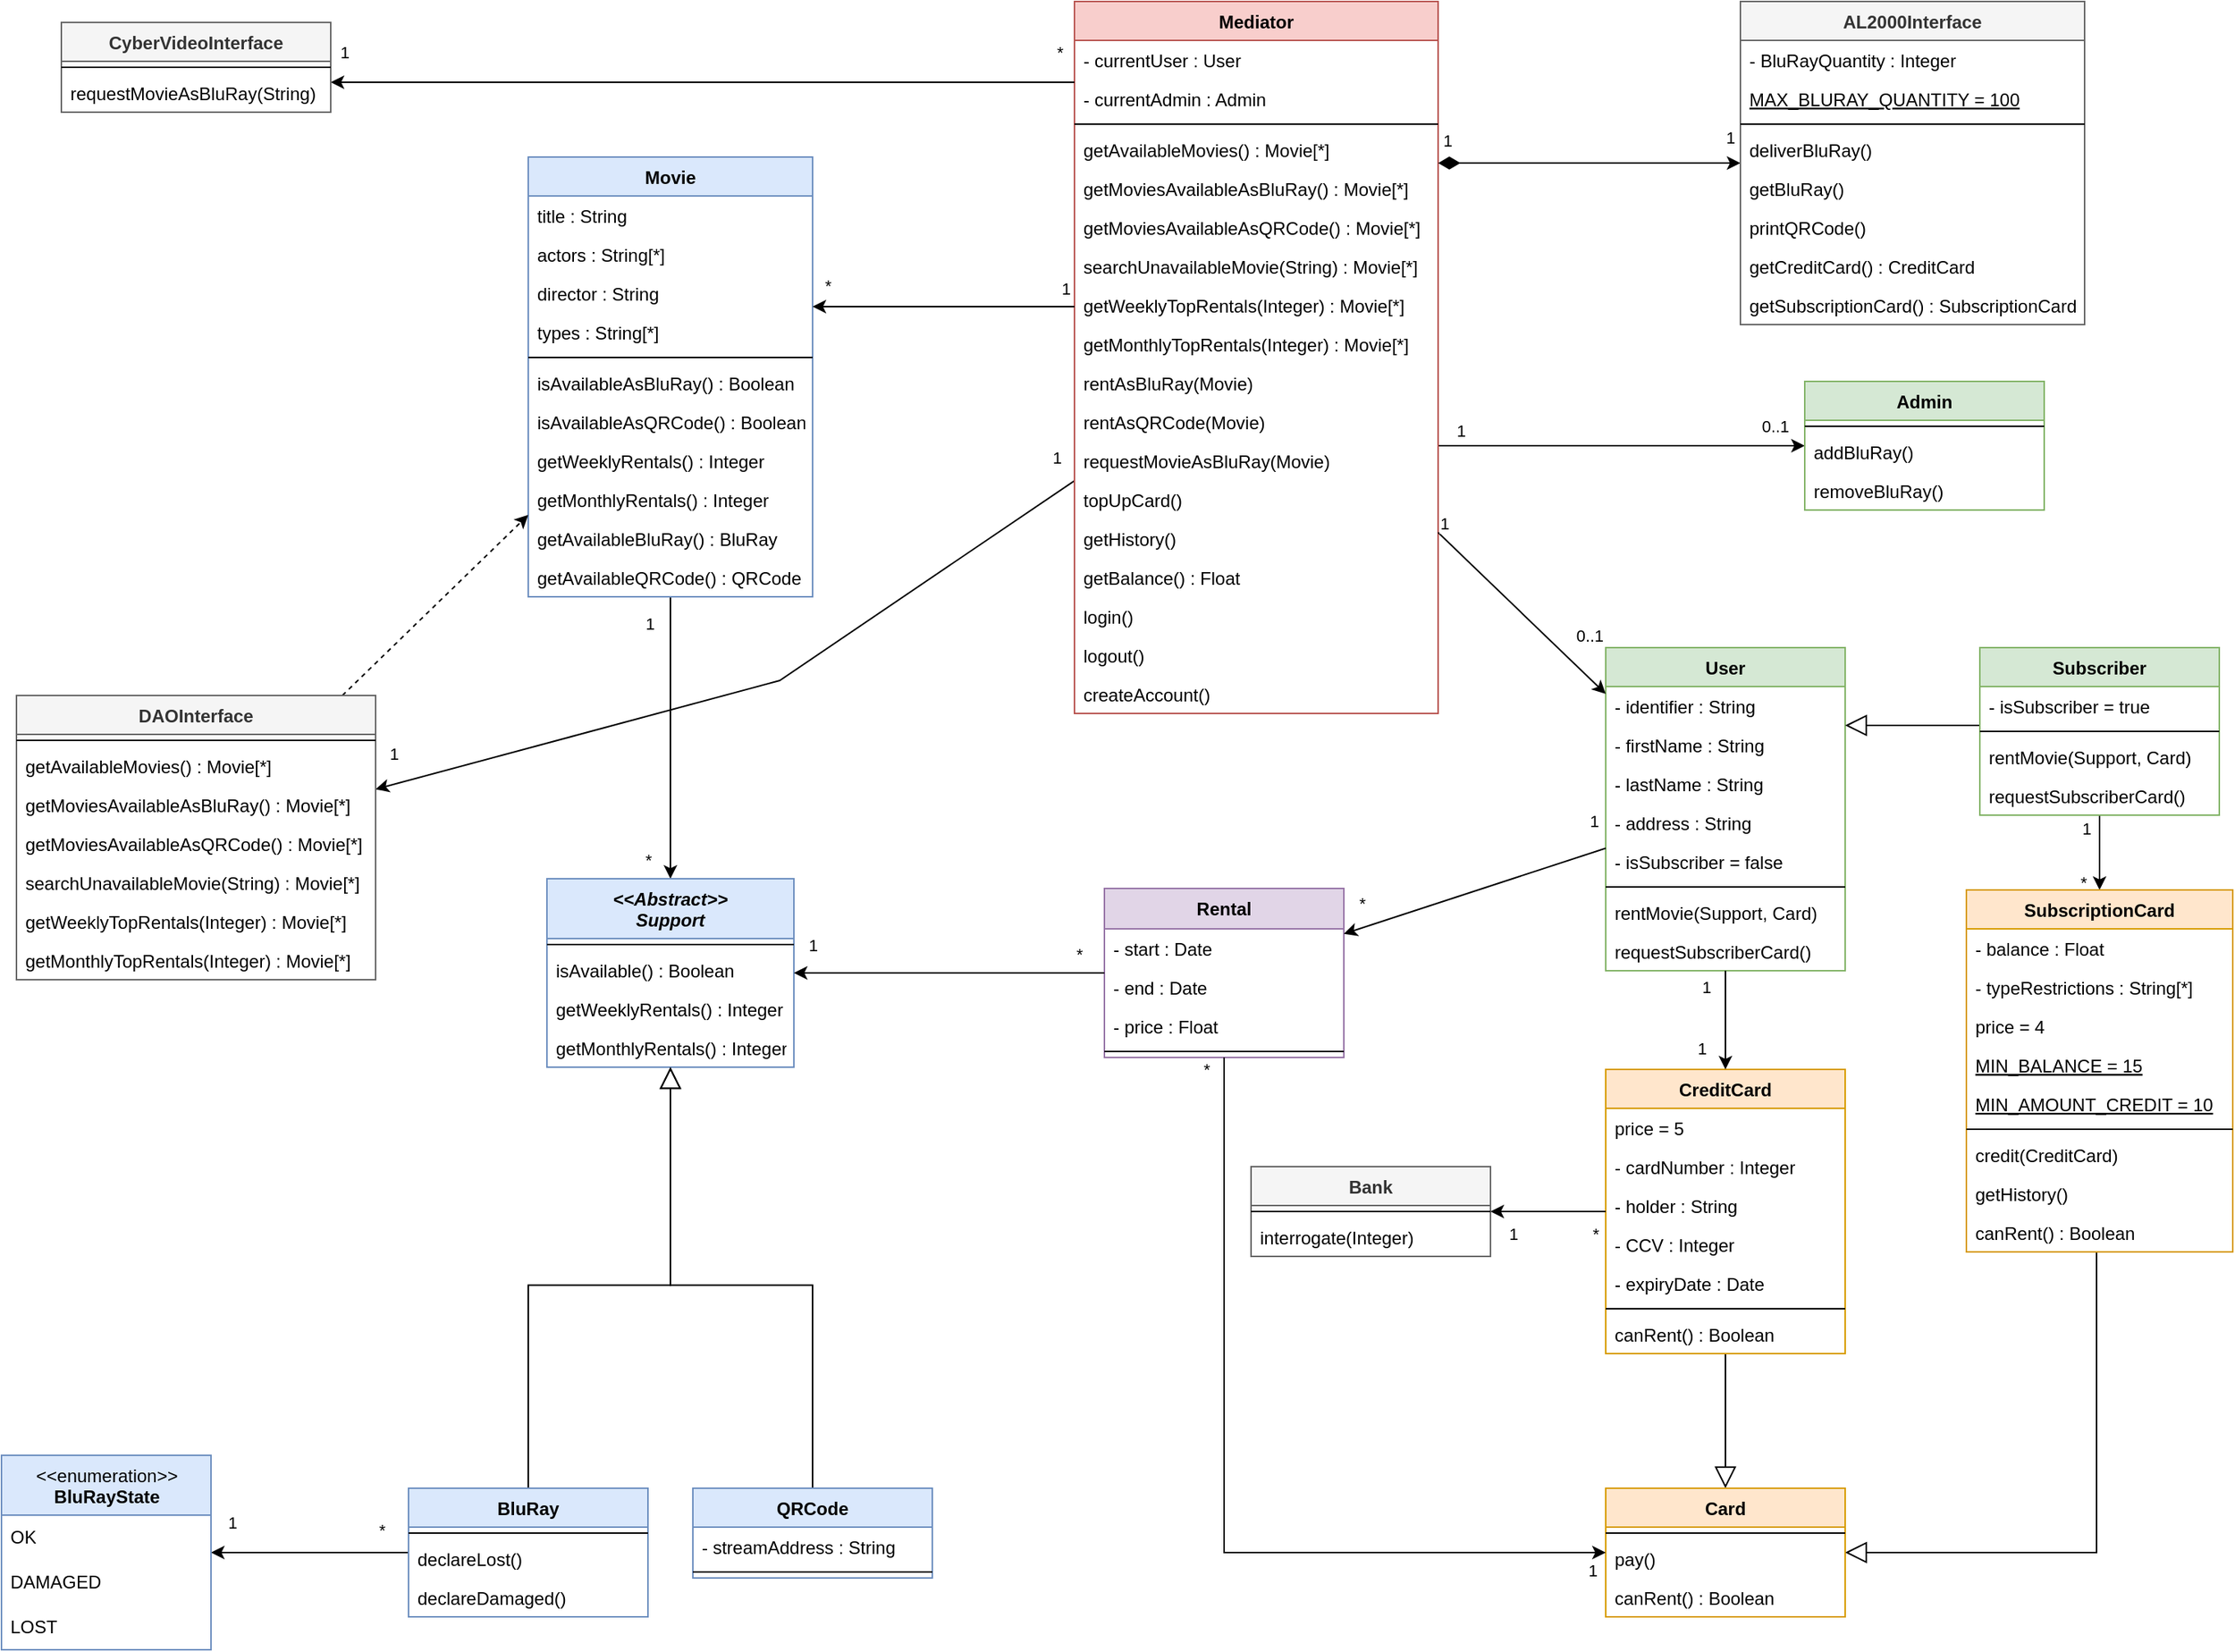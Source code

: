 <mxfile version="20.6.2" type="device" pages="2"><diagram id="Sot-3GNWosXuKBnNVZC7" name="Class"><mxGraphModel dx="1454" dy="-145" grid="1" gridSize="10" guides="1" tooltips="1" connect="1" arrows="1" fold="1" page="1" pageScale="1" pageWidth="1654" pageHeight="1169" math="0" shadow="0"><root><mxCell id="0"/><mxCell id="1" parent="0"/><mxCell id="lfMEZrbbJYPdQTTP_iTY-5" style="edgeStyle=orthogonalEdgeStyle;rounded=0;orthogonalLoop=1;jettySize=auto;html=1;fontSize=16;startArrow=none;startFill=0;endArrow=classic;endFill=1;" parent="1" source="EhTglM93P-K2raylSh1i-1" target="NGkPbuNeQq8U7RVTHNtN-1" edge="1"><mxGeometry relative="1" as="geometry"><Array as="points"><mxPoint x="1110" y="1513"/><mxPoint x="1110" y="1513"/></Array></mxGeometry></mxCell><mxCell id="lfMEZrbbJYPdQTTP_iTY-6" value="0..1" style="edgeLabel;html=1;align=center;verticalAlign=middle;resizable=0;points=[];fontSize=11;" parent="lfMEZrbbJYPdQTTP_iTY-5" vertex="1" connectable="0"><mxGeometry x="0.361" y="-3" relative="1" as="geometry"><mxPoint x="58" y="-16" as="offset"/></mxGeometry></mxCell><mxCell id="lfMEZrbbJYPdQTTP_iTY-7" value="1" style="edgeLabel;html=1;align=center;verticalAlign=middle;resizable=0;points=[];fontSize=11;" parent="lfMEZrbbJYPdQTTP_iTY-5" vertex="1" connectable="0"><mxGeometry x="-0.65" relative="1" as="geometry"><mxPoint x="-28" y="-10" as="offset"/></mxGeometry></mxCell><mxCell id="5-wzPjfnQpurh3t6odjS-5" style="rounded=0;orthogonalLoop=1;jettySize=auto;html=1;" parent="1" source="EhTglM93P-K2raylSh1i-1" target="5-wzPjfnQpurh3t6odjS-1" edge="1"><mxGeometry relative="1" as="geometry"><Array as="points"><mxPoint x="605" y="1670"/></Array></mxGeometry></mxCell><mxCell id="5-wzPjfnQpurh3t6odjS-6" value="1" style="edgeLabel;html=1;align=center;verticalAlign=middle;resizable=0;points=[];" parent="5-wzPjfnQpurh3t6odjS-5" vertex="1" connectable="0"><mxGeometry x="0.505" y="3" relative="1" as="geometry"><mxPoint x="330" y="-192" as="offset"/></mxGeometry></mxCell><mxCell id="5-wzPjfnQpurh3t6odjS-7" value="1" style="edgeLabel;html=1;align=center;verticalAlign=middle;resizable=0;points=[];" parent="5-wzPjfnQpurh3t6odjS-5" vertex="1" connectable="0"><mxGeometry x="0.831" relative="1" as="geometry"><mxPoint x="-30" y="-13" as="offset"/></mxGeometry></mxCell><mxCell id="EhTglM93P-K2raylSh1i-1" value="Mediator" style="swimlane;fontStyle=1;align=center;verticalAlign=top;childLayout=stackLayout;horizontal=1;startSize=26;horizontalStack=0;resizeParent=1;resizeLast=0;collapsible=1;marginBottom=0;rounded=0;shadow=0;strokeWidth=1;fillColor=#f8cecc;strokeColor=#b85450;" parent="1" vertex="1"><mxGeometry x="802" y="1216" width="243" height="476" as="geometry"><mxRectangle x="130" y="380" width="160" height="26" as="alternateBounds"/></mxGeometry></mxCell><mxCell id="EhTglM93P-K2raylSh1i-2" value="- currentUser : User" style="text;align=left;verticalAlign=top;spacingLeft=4;spacingRight=4;overflow=hidden;rotatable=0;points=[[0,0.5],[1,0.5]];portConstraint=eastwest;" parent="EhTglM93P-K2raylSh1i-1" vertex="1"><mxGeometry y="26" width="243" height="26" as="geometry"/></mxCell><mxCell id="KFHijPYEgisdd8jWHTXX-1" value="- currentAdmin : Admin" style="text;align=left;verticalAlign=top;spacingLeft=4;spacingRight=4;overflow=hidden;rotatable=0;points=[[0,0.5],[1,0.5]];portConstraint=eastwest;" parent="EhTglM93P-K2raylSh1i-1" vertex="1"><mxGeometry y="52" width="243" height="26" as="geometry"/></mxCell><mxCell id="EhTglM93P-K2raylSh1i-3" value="" style="line;html=1;strokeWidth=1;align=left;verticalAlign=middle;spacingTop=-1;spacingLeft=3;spacingRight=3;rotatable=0;labelPosition=right;points=[];portConstraint=eastwest;" parent="EhTglM93P-K2raylSh1i-1" vertex="1"><mxGeometry y="78" width="243" height="8" as="geometry"/></mxCell><mxCell id="EhTglM93P-K2raylSh1i-4" value="getAvailableMovies() : Movie[*]" style="text;align=left;verticalAlign=top;spacingLeft=4;spacingRight=4;overflow=hidden;rotatable=0;points=[[0,0.5],[1,0.5]];portConstraint=eastwest;fontStyle=0" parent="EhTglM93P-K2raylSh1i-1" vertex="1"><mxGeometry y="86" width="243" height="26" as="geometry"/></mxCell><mxCell id="lfMEZrbbJYPdQTTP_iTY-4" value="getMoviesAvailableAsBluRay() : Movie[*]" style="text;align=left;verticalAlign=top;spacingLeft=4;spacingRight=4;overflow=hidden;rotatable=0;points=[[0,0.5],[1,0.5]];portConstraint=eastwest;fontStyle=0" parent="EhTglM93P-K2raylSh1i-1" vertex="1"><mxGeometry y="112" width="243" height="26" as="geometry"/></mxCell><mxCell id="EhTglM93P-K2raylSh1i-5" value="getMoviesAvailableAsQRCode() : Movie[*]" style="text;align=left;verticalAlign=top;spacingLeft=4;spacingRight=4;overflow=hidden;rotatable=0;points=[[0,0.5],[1,0.5]];portConstraint=eastwest;fontStyle=0" parent="EhTglM93P-K2raylSh1i-1" vertex="1"><mxGeometry y="138" width="243" height="26" as="geometry"/></mxCell><mxCell id="EhTglM93P-K2raylSh1i-6" value="searchUnavailableMovie(String) : Movie[*]" style="text;align=left;verticalAlign=top;spacingLeft=4;spacingRight=4;overflow=hidden;rotatable=0;points=[[0,0.5],[1,0.5]];portConstraint=eastwest;fontStyle=0" parent="EhTglM93P-K2raylSh1i-1" vertex="1"><mxGeometry y="164" width="243" height="26" as="geometry"/></mxCell><mxCell id="EhTglM93P-K2raylSh1i-7" value="getWeeklyTopRentals(Integer) : Movie[*]" style="text;align=left;verticalAlign=top;spacingLeft=4;spacingRight=4;overflow=hidden;rotatable=0;points=[[0,0.5],[1,0.5]];portConstraint=eastwest;fontStyle=0" parent="EhTglM93P-K2raylSh1i-1" vertex="1"><mxGeometry y="190" width="243" height="26" as="geometry"/></mxCell><mxCell id="EhTglM93P-K2raylSh1i-8" value="getMonthlyTopRentals(Integer) : Movie[*]" style="text;align=left;verticalAlign=top;spacingLeft=4;spacingRight=4;overflow=hidden;rotatable=0;points=[[0,0.5],[1,0.5]];portConstraint=eastwest;fontStyle=0" parent="EhTglM93P-K2raylSh1i-1" vertex="1"><mxGeometry y="216" width="243" height="26" as="geometry"/></mxCell><mxCell id="Q3ABbE-sxI0V7xuZmR4j-14" value="rentAsBluRay(Movie)" style="text;align=left;verticalAlign=top;spacingLeft=4;spacingRight=4;overflow=hidden;rotatable=0;points=[[0,0.5],[1,0.5]];portConstraint=eastwest;fontStyle=0" parent="EhTglM93P-K2raylSh1i-1" vertex="1"><mxGeometry y="242" width="243" height="26" as="geometry"/></mxCell><mxCell id="2w44Nj9TSzHWMqZAwWdl-1" value="rentAsQRCode(Movie)" style="text;align=left;verticalAlign=top;spacingLeft=4;spacingRight=4;overflow=hidden;rotatable=0;points=[[0,0.5],[1,0.5]];portConstraint=eastwest;fontStyle=0" parent="EhTglM93P-K2raylSh1i-1" vertex="1"><mxGeometry y="268" width="243" height="26" as="geometry"/></mxCell><mxCell id="cRNHokriRQlM3FuKACws-1" value="requestMovieAsBluRay(Movie)" style="text;align=left;verticalAlign=top;spacingLeft=4;spacingRight=4;overflow=hidden;rotatable=0;points=[[0,0.5],[1,0.5]];portConstraint=eastwest;fontStyle=0" parent="EhTglM93P-K2raylSh1i-1" vertex="1"><mxGeometry y="294" width="243" height="26" as="geometry"/></mxCell><mxCell id="5-wzPjfnQpurh3t6odjS-22" value="topUpCard()" style="text;align=left;verticalAlign=top;spacingLeft=4;spacingRight=4;overflow=hidden;rotatable=0;points=[[0,0.5],[1,0.5]];portConstraint=eastwest;fontStyle=0" parent="EhTglM93P-K2raylSh1i-1" vertex="1"><mxGeometry y="320" width="243" height="26" as="geometry"/></mxCell><mxCell id="5-wzPjfnQpurh3t6odjS-23" value="getHistory()" style="text;align=left;verticalAlign=top;spacingLeft=4;spacingRight=4;overflow=hidden;rotatable=0;points=[[0,0.5],[1,0.5]];portConstraint=eastwest;fontStyle=0" parent="EhTglM93P-K2raylSh1i-1" vertex="1"><mxGeometry y="346" width="243" height="26" as="geometry"/></mxCell><mxCell id="5-wzPjfnQpurh3t6odjS-24" value="getBalance() : Float" style="text;align=left;verticalAlign=top;spacingLeft=4;spacingRight=4;overflow=hidden;rotatable=0;points=[[0,0.5],[1,0.5]];portConstraint=eastwest;fontStyle=0" parent="EhTglM93P-K2raylSh1i-1" vertex="1"><mxGeometry y="372" width="243" height="26" as="geometry"/></mxCell><mxCell id="5-wzPjfnQpurh3t6odjS-29" value="login()" style="text;align=left;verticalAlign=top;spacingLeft=4;spacingRight=4;overflow=hidden;rotatable=0;points=[[0,0.5],[1,0.5]];portConstraint=eastwest;fontStyle=0" parent="EhTglM93P-K2raylSh1i-1" vertex="1"><mxGeometry y="398" width="243" height="26" as="geometry"/></mxCell><mxCell id="5-wzPjfnQpurh3t6odjS-30" value="logout()" style="text;align=left;verticalAlign=top;spacingLeft=4;spacingRight=4;overflow=hidden;rotatable=0;points=[[0,0.5],[1,0.5]];portConstraint=eastwest;fontStyle=0" parent="EhTglM93P-K2raylSh1i-1" vertex="1"><mxGeometry y="424" width="243" height="26" as="geometry"/></mxCell><mxCell id="5-wzPjfnQpurh3t6odjS-32" value="createAccount()" style="text;align=left;verticalAlign=top;spacingLeft=4;spacingRight=4;overflow=hidden;rotatable=0;points=[[0,0.5],[1,0.5]];portConstraint=eastwest;fontStyle=0" parent="EhTglM93P-K2raylSh1i-1" vertex="1"><mxGeometry y="450" width="243" height="26" as="geometry"/></mxCell><mxCell id="fDYD43qwk65Nk3XNQxBy-1" style="edgeStyle=orthogonalEdgeStyle;rounded=0;orthogonalLoop=1;jettySize=auto;html=1;endArrow=classic;endFill=1;" parent="1" source="e8hr0K4P7EoYweJ0NUqP-1" target="FFECDp9zmZKyCq1mxXm3-1" edge="1"><mxGeometry relative="1" as="geometry"/></mxCell><mxCell id="AVCWjV8kLsNZx6U5uoeI-2" value="*" style="edgeLabel;html=1;align=center;verticalAlign=middle;resizable=0;points=[];" parent="fDYD43qwk65Nk3XNQxBy-1" vertex="1" connectable="0"><mxGeometry x="0.132" y="2" relative="1" as="geometry"><mxPoint x="-17" y="69" as="offset"/></mxGeometry></mxCell><mxCell id="AVCWjV8kLsNZx6U5uoeI-3" value="1" style="edgeLabel;html=1;align=center;verticalAlign=middle;resizable=0;points=[];" parent="fDYD43qwk65Nk3XNQxBy-1" vertex="1" connectable="0"><mxGeometry x="-0.321" y="1" relative="1" as="geometry"><mxPoint x="-15" y="-46" as="offset"/></mxGeometry></mxCell><mxCell id="EAq9JZD7exW4UA1PdsiZ-16" style="edgeStyle=orthogonalEdgeStyle;rounded=0;orthogonalLoop=1;jettySize=auto;html=1;startArrow=none;startFill=0;endArrow=classic;endFill=1;" parent="1" source="EhTglM93P-K2raylSh1i-1" target="EAq9JZD7exW4UA1PdsiZ-12" edge="1"><mxGeometry relative="1" as="geometry"><Array as="points"><mxPoint x="540" y="1270"/><mxPoint x="540" y="1270"/></Array></mxGeometry></mxCell><mxCell id="rpkc21ySk_IK_tPI2qEC-1" value="1" style="edgeLabel;html=1;align=center;verticalAlign=middle;resizable=0;points=[];" parent="EAq9JZD7exW4UA1PdsiZ-16" vertex="1" connectable="0"><mxGeometry x="0.793" y="-2" relative="1" as="geometry"><mxPoint x="-43" y="-18" as="offset"/></mxGeometry></mxCell><mxCell id="rpkc21ySk_IK_tPI2qEC-2" value="*" style="edgeLabel;html=1;align=center;verticalAlign=middle;resizable=0;points=[];" parent="EAq9JZD7exW4UA1PdsiZ-16" vertex="1" connectable="0"><mxGeometry x="-0.922" y="-2" relative="1" as="geometry"><mxPoint x="9" y="-18" as="offset"/></mxGeometry></mxCell><mxCell id="e8hr0K4P7EoYweJ0NUqP-1" value="Movie" style="swimlane;fontStyle=1;align=center;verticalAlign=top;childLayout=stackLayout;horizontal=1;startSize=26;horizontalStack=0;resizeParent=1;resizeLast=0;collapsible=1;marginBottom=0;rounded=0;shadow=0;strokeWidth=1;fillColor=#dae8fc;strokeColor=#6c8ebf;" parent="1" vertex="1"><mxGeometry x="437" y="1320" width="190" height="294" as="geometry"><mxRectangle x="130" y="380" width="160" height="26" as="alternateBounds"/></mxGeometry></mxCell><mxCell id="e8hr0K4P7EoYweJ0NUqP-2" value="title : String" style="text;align=left;verticalAlign=top;spacingLeft=4;spacingRight=4;overflow=hidden;rotatable=0;points=[[0,0.5],[1,0.5]];portConstraint=eastwest;" parent="e8hr0K4P7EoYweJ0NUqP-1" vertex="1"><mxGeometry y="26" width="190" height="26" as="geometry"/></mxCell><mxCell id="t--ERGkJdDK-SXUdi0yZ-5" value="actors : String[*]" style="text;align=left;verticalAlign=top;spacingLeft=4;spacingRight=4;overflow=hidden;rotatable=0;points=[[0,0.5],[1,0.5]];portConstraint=eastwest;" parent="e8hr0K4P7EoYweJ0NUqP-1" vertex="1"><mxGeometry y="52" width="190" height="26" as="geometry"/></mxCell><mxCell id="t--ERGkJdDK-SXUdi0yZ-6" value="director : String" style="text;align=left;verticalAlign=top;spacingLeft=4;spacingRight=4;overflow=hidden;rotatable=0;points=[[0,0.5],[1,0.5]];portConstraint=eastwest;" parent="e8hr0K4P7EoYweJ0NUqP-1" vertex="1"><mxGeometry y="78" width="190" height="26" as="geometry"/></mxCell><mxCell id="NGkPbuNeQq8U7RVTHNtN-8" value="types : String[*]" style="text;align=left;verticalAlign=top;spacingLeft=4;spacingRight=4;overflow=hidden;rotatable=0;points=[[0,0.5],[1,0.5]];portConstraint=eastwest;" parent="e8hr0K4P7EoYweJ0NUqP-1" vertex="1"><mxGeometry y="104" width="190" height="26" as="geometry"/></mxCell><mxCell id="e8hr0K4P7EoYweJ0NUqP-3" value="" style="line;html=1;strokeWidth=1;align=left;verticalAlign=middle;spacingTop=-1;spacingLeft=3;spacingRight=3;rotatable=0;labelPosition=right;points=[];portConstraint=eastwest;" parent="e8hr0K4P7EoYweJ0NUqP-1" vertex="1"><mxGeometry y="130" width="190" height="8" as="geometry"/></mxCell><mxCell id="VFxEm0XAyFi-HYX6euEe-1" value="isAvailableAsBluRay() : Boolean" style="text;align=left;verticalAlign=top;spacingLeft=4;spacingRight=4;overflow=hidden;rotatable=0;points=[[0,0.5],[1,0.5]];portConstraint=eastwest;fontStyle=0" parent="e8hr0K4P7EoYweJ0NUqP-1" vertex="1"><mxGeometry y="138" width="190" height="26" as="geometry"/></mxCell><mxCell id="n8nuMwhMLV7ik4i2pjHs-3" value="isAvailableAsQRCode() : Boolean" style="text;align=left;verticalAlign=top;spacingLeft=4;spacingRight=4;overflow=hidden;rotatable=0;points=[[0,0.5],[1,0.5]];portConstraint=eastwest;fontStyle=0" parent="e8hr0K4P7EoYweJ0NUqP-1" vertex="1"><mxGeometry y="164" width="190" height="26" as="geometry"/></mxCell><mxCell id="n8nuMwhMLV7ik4i2pjHs-2" value="getWeeklyRentals() : Integer" style="text;align=left;verticalAlign=top;spacingLeft=4;spacingRight=4;overflow=hidden;rotatable=0;points=[[0,0.5],[1,0.5]];portConstraint=eastwest;fontStyle=0" parent="e8hr0K4P7EoYweJ0NUqP-1" vertex="1"><mxGeometry y="190" width="190" height="26" as="geometry"/></mxCell><mxCell id="VFxEm0XAyFi-HYX6euEe-2" value="getMonthlyRentals() : Integer" style="text;align=left;verticalAlign=top;spacingLeft=4;spacingRight=4;overflow=hidden;rotatable=0;points=[[0,0.5],[1,0.5]];portConstraint=eastwest;fontStyle=0" parent="e8hr0K4P7EoYweJ0NUqP-1" vertex="1"><mxGeometry y="216" width="190" height="26" as="geometry"/></mxCell><mxCell id="t--ERGkJdDK-SXUdi0yZ-20" value="getAvailableBluRay() : BluRay" style="text;align=left;verticalAlign=top;spacingLeft=4;spacingRight=4;overflow=hidden;rotatable=0;points=[[0,0.5],[1,0.5]];portConstraint=eastwest;fontStyle=0" parent="e8hr0K4P7EoYweJ0NUqP-1" vertex="1"><mxGeometry y="242" width="190" height="26" as="geometry"/></mxCell><mxCell id="e8hr0K4P7EoYweJ0NUqP-7" value="getAvailableQRCode() : QRCode" style="text;align=left;verticalAlign=top;spacingLeft=4;spacingRight=4;overflow=hidden;rotatable=0;points=[[0,0.5],[1,0.5]];portConstraint=eastwest;fontStyle=0" parent="e8hr0K4P7EoYweJ0NUqP-1" vertex="1"><mxGeometry y="268" width="190" height="26" as="geometry"/></mxCell><mxCell id="Q3ABbE-sxI0V7xuZmR4j-9" style="edgeStyle=orthogonalEdgeStyle;rounded=0;orthogonalLoop=1;jettySize=auto;html=1;startArrow=diamondThin;startFill=1;endArrow=classic;endFill=1;startSize=12;" parent="1" source="EhTglM93P-K2raylSh1i-1" target="Q3ABbE-sxI0V7xuZmR4j-1" edge="1"><mxGeometry relative="1" as="geometry"><mxPoint x="1087" y="1570" as="sourcePoint"/><Array as="points"><mxPoint x="1100" y="1324"/><mxPoint x="1100" y="1324"/></Array></mxGeometry></mxCell><mxCell id="Q3ABbE-sxI0V7xuZmR4j-12" value="1" style="edgeLabel;html=1;align=center;verticalAlign=middle;resizable=0;points=[];" parent="Q3ABbE-sxI0V7xuZmR4j-9" vertex="1" connectable="0"><mxGeometry x="0.873" y="1" relative="1" as="geometry"><mxPoint x="6" y="-16" as="offset"/></mxGeometry></mxCell><mxCell id="Q3ABbE-sxI0V7xuZmR4j-13" value="1" style="edgeLabel;html=1;align=center;verticalAlign=middle;resizable=0;points=[];" parent="Q3ABbE-sxI0V7xuZmR4j-9" vertex="1" connectable="0"><mxGeometry x="-0.788" y="-2" relative="1" as="geometry"><mxPoint x="-16" y="-17" as="offset"/></mxGeometry></mxCell><mxCell id="FFECDp9zmZKyCq1mxXm3-1" value="&lt;&lt;Abstract&gt;&gt;&#10;Support" style="swimlane;fontStyle=3;align=center;verticalAlign=top;childLayout=stackLayout;horizontal=1;startSize=40;horizontalStack=0;resizeParent=1;resizeLast=0;collapsible=1;marginBottom=0;rounded=0;shadow=0;strokeWidth=1;fillColor=#dae8fc;strokeColor=#6c8ebf;" parent="1" vertex="1"><mxGeometry x="449.5" y="1802.5" width="165" height="126" as="geometry"><mxRectangle x="130" y="380" width="160" height="26" as="alternateBounds"/></mxGeometry></mxCell><mxCell id="FFECDp9zmZKyCq1mxXm3-3" value="" style="line;html=1;strokeWidth=1;align=left;verticalAlign=middle;spacingTop=-1;spacingLeft=3;spacingRight=3;rotatable=0;labelPosition=right;points=[];portConstraint=eastwest;" parent="FFECDp9zmZKyCq1mxXm3-1" vertex="1"><mxGeometry y="40" width="165" height="8" as="geometry"/></mxCell><mxCell id="FFECDp9zmZKyCq1mxXm3-4" value="isAvailable() : Boolean" style="text;align=left;verticalAlign=top;spacingLeft=4;spacingRight=4;overflow=hidden;rotatable=0;points=[[0,0.5],[1,0.5]];portConstraint=eastwest;fontStyle=0" parent="FFECDp9zmZKyCq1mxXm3-1" vertex="1"><mxGeometry y="48" width="165" height="26" as="geometry"/></mxCell><mxCell id="U1Fl_xsk-nJmqsRq6pCc-1" value="getWeeklyRentals() : Integer" style="text;align=left;verticalAlign=top;spacingLeft=4;spacingRight=4;overflow=hidden;rotatable=0;points=[[0,0.5],[1,0.5]];portConstraint=eastwest;fontStyle=0" parent="FFECDp9zmZKyCq1mxXm3-1" vertex="1"><mxGeometry y="74" width="165" height="26" as="geometry"/></mxCell><mxCell id="n8nuMwhMLV7ik4i2pjHs-1" value="getMonthlyRentals() : Integer" style="text;align=left;verticalAlign=top;spacingLeft=4;spacingRight=4;overflow=hidden;rotatable=0;points=[[0,0.5],[1,0.5]];portConstraint=eastwest;fontStyle=0" parent="FFECDp9zmZKyCq1mxXm3-1" vertex="1"><mxGeometry y="100" width="165" height="26" as="geometry"/></mxCell><mxCell id="FFECDp9zmZKyCq1mxXm3-5" style="edgeStyle=orthogonalEdgeStyle;rounded=0;orthogonalLoop=1;jettySize=auto;html=1;endArrow=block;endFill=0;endSize=12;" parent="1" source="FFECDp9zmZKyCq1mxXm3-6" target="FFECDp9zmZKyCq1mxXm3-1" edge="1"><mxGeometry relative="1" as="geometry"/></mxCell><mxCell id="5-wzPjfnQpurh3t6odjS-51" style="edgeStyle=none;rounded=0;orthogonalLoop=1;jettySize=auto;html=1;" parent="1" source="FFECDp9zmZKyCq1mxXm3-6" target="5-wzPjfnQpurh3t6odjS-58" edge="1"><mxGeometry relative="1" as="geometry"><mxPoint x="245" y="2253.0" as="targetPoint"/></mxGeometry></mxCell><mxCell id="5-wzPjfnQpurh3t6odjS-52" value="1" style="edgeLabel;html=1;align=center;verticalAlign=middle;resizable=0;points=[];" parent="5-wzPjfnQpurh3t6odjS-51" vertex="1" connectable="0"><mxGeometry x="0.357" y="3" relative="1" as="geometry"><mxPoint x="-29" y="-23" as="offset"/></mxGeometry></mxCell><mxCell id="5-wzPjfnQpurh3t6odjS-53" value="*" style="edgeLabel;html=1;align=center;verticalAlign=middle;resizable=0;points=[];" parent="5-wzPjfnQpurh3t6odjS-51" vertex="1" connectable="0"><mxGeometry x="-0.332" y="2" relative="1" as="geometry"><mxPoint x="26" y="-17" as="offset"/></mxGeometry></mxCell><mxCell id="FFECDp9zmZKyCq1mxXm3-6" value="BluRay" style="swimlane;fontStyle=1;align=center;verticalAlign=top;childLayout=stackLayout;horizontal=1;startSize=26;horizontalStack=0;resizeParent=1;resizeLast=0;collapsible=1;marginBottom=0;rounded=0;shadow=0;strokeWidth=1;fillColor=#dae8fc;strokeColor=#6c8ebf;" parent="1" vertex="1"><mxGeometry x="357" y="2210" width="160" height="86" as="geometry"><mxRectangle x="340" y="380" width="170" height="26" as="alternateBounds"/></mxGeometry></mxCell><mxCell id="FFECDp9zmZKyCq1mxXm3-8" value="" style="line;html=1;strokeWidth=1;align=left;verticalAlign=middle;spacingTop=-1;spacingLeft=3;spacingRight=3;rotatable=0;labelPosition=right;points=[];portConstraint=eastwest;" parent="FFECDp9zmZKyCq1mxXm3-6" vertex="1"><mxGeometry y="26" width="160" height="8" as="geometry"/></mxCell><mxCell id="FFECDp9zmZKyCq1mxXm3-9" value="declareLost()" style="text;align=left;verticalAlign=top;spacingLeft=4;spacingRight=4;overflow=hidden;rotatable=0;points=[[0,0.5],[1,0.5]];portConstraint=eastwest;" parent="FFECDp9zmZKyCq1mxXm3-6" vertex="1"><mxGeometry y="34" width="160" height="26" as="geometry"/></mxCell><mxCell id="5-wzPjfnQpurh3t6odjS-50" value="declareDamaged()" style="text;align=left;verticalAlign=top;spacingLeft=4;spacingRight=4;overflow=hidden;rotatable=0;points=[[0,0.5],[1,0.5]];portConstraint=eastwest;" parent="FFECDp9zmZKyCq1mxXm3-6" vertex="1"><mxGeometry y="60" width="160" height="26" as="geometry"/></mxCell><mxCell id="FFECDp9zmZKyCq1mxXm3-10" style="edgeStyle=orthogonalEdgeStyle;rounded=0;orthogonalLoop=1;jettySize=auto;html=1;endArrow=block;endFill=0;endSize=12;" parent="1" source="FFECDp9zmZKyCq1mxXm3-11" target="FFECDp9zmZKyCq1mxXm3-1" edge="1"><mxGeometry relative="1" as="geometry"/></mxCell><mxCell id="FFECDp9zmZKyCq1mxXm3-11" value="QRCode" style="swimlane;fontStyle=1;align=center;verticalAlign=top;childLayout=stackLayout;horizontal=1;startSize=26;horizontalStack=0;resizeParent=1;resizeLast=0;collapsible=1;marginBottom=0;rounded=0;shadow=0;strokeWidth=1;fillColor=#dae8fc;strokeColor=#6c8ebf;" parent="1" vertex="1"><mxGeometry x="547" y="2210" width="160" height="60" as="geometry"><mxRectangle x="340" y="380" width="170" height="26" as="alternateBounds"/></mxGeometry></mxCell><mxCell id="3sINGNSumpyioXP-O7G0-1" value="- streamAddress : String" style="text;align=left;verticalAlign=top;spacingLeft=4;spacingRight=4;overflow=hidden;rotatable=0;points=[[0,0.5],[1,0.5]];portConstraint=eastwest;fontStyle=0" parent="FFECDp9zmZKyCq1mxXm3-11" vertex="1"><mxGeometry y="26" width="160" height="26" as="geometry"/></mxCell><mxCell id="FFECDp9zmZKyCq1mxXm3-13" value="" style="line;html=1;strokeWidth=1;align=left;verticalAlign=middle;spacingTop=-1;spacingLeft=3;spacingRight=3;rotatable=0;labelPosition=right;points=[];portConstraint=eastwest;" parent="FFECDp9zmZKyCq1mxXm3-11" vertex="1"><mxGeometry y="52" width="160" height="8" as="geometry"/></mxCell><mxCell id="fDYD43qwk65Nk3XNQxBy-2" style="edgeStyle=orthogonalEdgeStyle;rounded=0;orthogonalLoop=1;jettySize=auto;html=1;endArrow=classic;endFill=1;" parent="1" source="EhTglM93P-K2raylSh1i-1" target="e8hr0K4P7EoYweJ0NUqP-1" edge="1"><mxGeometry relative="1" as="geometry"><Array as="points"><mxPoint x="707" y="1420"/><mxPoint x="707" y="1420"/></Array></mxGeometry></mxCell><mxCell id="fDYD43qwk65Nk3XNQxBy-3" value="*" style="edgeLabel;html=1;align=center;verticalAlign=middle;resizable=0;points=[];" parent="fDYD43qwk65Nk3XNQxBy-2" vertex="1" connectable="0"><mxGeometry x="0.18" relative="1" as="geometry"><mxPoint x="-62" y="-14" as="offset"/></mxGeometry></mxCell><mxCell id="fDYD43qwk65Nk3XNQxBy-4" value="1" style="edgeLabel;html=1;align=center;verticalAlign=middle;resizable=0;points=[];" parent="fDYD43qwk65Nk3XNQxBy-2" vertex="1" connectable="0"><mxGeometry x="-0.795" y="1" relative="1" as="geometry"><mxPoint x="12" y="-13" as="offset"/></mxGeometry></mxCell><mxCell id="QVdtE-usKg-QC1y935Pa-1" value="Rental" style="swimlane;fontStyle=1;align=center;verticalAlign=top;childLayout=stackLayout;horizontal=1;startSize=27;horizontalStack=0;resizeParent=1;resizeLast=0;collapsible=1;marginBottom=0;rounded=0;shadow=0;strokeWidth=1;fillColor=#e1d5e7;strokeColor=#9673a6;" parent="1" vertex="1"><mxGeometry x="822" y="1809" width="160" height="113" as="geometry"><mxRectangle x="130" y="380" width="160" height="26" as="alternateBounds"/></mxGeometry></mxCell><mxCell id="QVdtE-usKg-QC1y935Pa-2" value="- start : Date" style="text;align=left;verticalAlign=top;spacingLeft=4;spacingRight=4;overflow=hidden;rotatable=0;points=[[0,0.5],[1,0.5]];portConstraint=eastwest;" parent="QVdtE-usKg-QC1y935Pa-1" vertex="1"><mxGeometry y="27" width="160" height="26" as="geometry"/></mxCell><mxCell id="5-wzPjfnQpurh3t6odjS-62" value="- end : Date" style="text;align=left;verticalAlign=top;spacingLeft=4;spacingRight=4;overflow=hidden;rotatable=0;points=[[0,0.5],[1,0.5]];portConstraint=eastwest;" parent="QVdtE-usKg-QC1y935Pa-1" vertex="1"><mxGeometry y="53" width="160" height="26" as="geometry"/></mxCell><mxCell id="95oV0mVc067rZawVKX1A-1" value="- price : Float" style="text;align=left;verticalAlign=top;spacingLeft=4;spacingRight=4;overflow=hidden;rotatable=0;points=[[0,0.5],[1,0.5]];portConstraint=eastwest;" parent="QVdtE-usKg-QC1y935Pa-1" vertex="1"><mxGeometry y="79" width="160" height="26" as="geometry"/></mxCell><mxCell id="QVdtE-usKg-QC1y935Pa-3" value="" style="line;html=1;strokeWidth=1;align=left;verticalAlign=middle;spacingTop=-1;spacingLeft=3;spacingRight=3;rotatable=0;labelPosition=right;points=[];portConstraint=eastwest;" parent="QVdtE-usKg-QC1y935Pa-1" vertex="1"><mxGeometry y="105" width="160" height="8" as="geometry"/></mxCell><mxCell id="QVdtE-usKg-QC1y935Pa-5" style="rounded=0;orthogonalLoop=1;jettySize=auto;html=1;endArrow=none;endFill=0;startArrow=classic;startFill=1;" parent="1" source="FFECDp9zmZKyCq1mxXm3-1" target="QVdtE-usKg-QC1y935Pa-1" edge="1"><mxGeometry relative="1" as="geometry"><mxPoint x="1277" y="1979" as="targetPoint"/></mxGeometry></mxCell><mxCell id="f4USpL2QZ8sTTAB6JOes-16" value="1" style="edgeLabel;html=1;align=center;verticalAlign=middle;resizable=0;points=[];" parent="QVdtE-usKg-QC1y935Pa-5" vertex="1" connectable="0"><mxGeometry x="0.213" y="-2" relative="1" as="geometry"><mxPoint x="-114" y="-21" as="offset"/></mxGeometry></mxCell><mxCell id="f4USpL2QZ8sTTAB6JOes-17" value="*" style="edgeLabel;html=1;align=center;verticalAlign=middle;resizable=0;points=[];" parent="QVdtE-usKg-QC1y935Pa-5" vertex="1" connectable="0"><mxGeometry x="-0.147" relative="1" as="geometry"><mxPoint x="102" y="-13" as="offset"/></mxGeometry></mxCell><mxCell id="YjPkkSj9CPIvw2ebVqkS-1" value="User" style="swimlane;fontStyle=1;align=center;verticalAlign=top;childLayout=stackLayout;horizontal=1;startSize=26;horizontalStack=0;resizeParent=1;resizeLast=0;collapsible=1;marginBottom=0;rounded=0;shadow=0;strokeWidth=1;fillColor=#d5e8d4;strokeColor=#82b366;" parent="1" vertex="1"><mxGeometry x="1157" y="1648" width="160" height="216" as="geometry"><mxRectangle x="550" y="140" width="160" height="26" as="alternateBounds"/></mxGeometry></mxCell><mxCell id="YjPkkSj9CPIvw2ebVqkS-2" value="- identifier : String" style="text;align=left;verticalAlign=top;spacingLeft=4;spacingRight=4;overflow=hidden;rotatable=0;points=[[0,0.5],[1,0.5]];portConstraint=eastwest;" parent="YjPkkSj9CPIvw2ebVqkS-1" vertex="1"><mxGeometry y="26" width="160" height="26" as="geometry"/></mxCell><mxCell id="5-wzPjfnQpurh3t6odjS-37" value="- firstName : String" style="text;align=left;verticalAlign=top;spacingLeft=4;spacingRight=4;overflow=hidden;rotatable=0;points=[[0,0.5],[1,0.5]];portConstraint=eastwest;" parent="YjPkkSj9CPIvw2ebVqkS-1" vertex="1"><mxGeometry y="52" width="160" height="26" as="geometry"/></mxCell><mxCell id="5-wzPjfnQpurh3t6odjS-38" value="- lastName : String" style="text;align=left;verticalAlign=top;spacingLeft=4;spacingRight=4;overflow=hidden;rotatable=0;points=[[0,0.5],[1,0.5]];portConstraint=eastwest;" parent="YjPkkSj9CPIvw2ebVqkS-1" vertex="1"><mxGeometry y="78" width="160" height="26" as="geometry"/></mxCell><mxCell id="5-wzPjfnQpurh3t6odjS-39" value="- address : String" style="text;align=left;verticalAlign=top;spacingLeft=4;spacingRight=4;overflow=hidden;rotatable=0;points=[[0,0.5],[1,0.5]];portConstraint=eastwest;" parent="YjPkkSj9CPIvw2ebVqkS-1" vertex="1"><mxGeometry y="104" width="160" height="26" as="geometry"/></mxCell><mxCell id="5-wzPjfnQpurh3t6odjS-34" value="- isSubscriber = false" style="text;align=left;verticalAlign=top;spacingLeft=4;spacingRight=4;overflow=hidden;rotatable=0;points=[[0,0.5],[1,0.5]];portConstraint=eastwest;" parent="YjPkkSj9CPIvw2ebVqkS-1" vertex="1"><mxGeometry y="130" width="160" height="26" as="geometry"/></mxCell><mxCell id="YjPkkSj9CPIvw2ebVqkS-3" value="" style="line;html=1;strokeWidth=1;align=left;verticalAlign=middle;spacingTop=-1;spacingLeft=3;spacingRight=3;rotatable=0;labelPosition=right;points=[];portConstraint=eastwest;" parent="YjPkkSj9CPIvw2ebVqkS-1" vertex="1"><mxGeometry y="156" width="160" height="8" as="geometry"/></mxCell><mxCell id="YjPkkSj9CPIvw2ebVqkS-4" value="rentMovie(Support, Card)" style="text;align=left;verticalAlign=top;spacingLeft=4;spacingRight=4;overflow=hidden;rotatable=0;points=[[0,0.5],[1,0.5]];portConstraint=eastwest;" parent="YjPkkSj9CPIvw2ebVqkS-1" vertex="1"><mxGeometry y="164" width="160" height="26" as="geometry"/></mxCell><mxCell id="NGkPbuNeQq8U7RVTHNtN-7" value="requestSubscriberCard()" style="text;align=left;verticalAlign=top;spacingLeft=4;spacingRight=4;overflow=hidden;rotatable=0;points=[[0,0.5],[1,0.5]];portConstraint=eastwest;" parent="YjPkkSj9CPIvw2ebVqkS-1" vertex="1"><mxGeometry y="190" width="160" height="26" as="geometry"/></mxCell><mxCell id="YjPkkSj9CPIvw2ebVqkS-11" style="edgeStyle=orthogonalEdgeStyle;rounded=0;orthogonalLoop=1;jettySize=auto;html=1;endArrow=block;endFill=0;endSize=12;" parent="1" source="YjPkkSj9CPIvw2ebVqkS-6" target="YjPkkSj9CPIvw2ebVqkS-1" edge="1"><mxGeometry relative="1" as="geometry"><Array as="points"><mxPoint x="1367" y="1700"/><mxPoint x="1367" y="1700"/></Array></mxGeometry></mxCell><mxCell id="zotnNvz1T1sgSjV5or0L-13" style="edgeStyle=orthogonalEdgeStyle;rounded=0;orthogonalLoop=1;jettySize=auto;html=1;startArrow=none;startFill=0;endArrow=classic;endFill=1;" parent="1" source="YjPkkSj9CPIvw2ebVqkS-6" target="zotnNvz1T1sgSjV5or0L-1" edge="1"><mxGeometry relative="1" as="geometry"/></mxCell><mxCell id="W1MsuvgByr3UP0VPN_ym-3" value="*" style="edgeLabel;html=1;align=center;verticalAlign=middle;resizable=0;points=[];" parent="zotnNvz1T1sgSjV5or0L-13" vertex="1" connectable="0"><mxGeometry x="0.274" y="-2" relative="1" as="geometry"><mxPoint x="-9" y="13" as="offset"/></mxGeometry></mxCell><mxCell id="W1MsuvgByr3UP0VPN_ym-4" value="1" style="edgeLabel;html=1;align=center;verticalAlign=middle;resizable=0;points=[];" parent="zotnNvz1T1sgSjV5or0L-13" vertex="1" connectable="0"><mxGeometry x="-0.129" y="2" relative="1" as="geometry"><mxPoint x="-11" y="-13" as="offset"/></mxGeometry></mxCell><mxCell id="YjPkkSj9CPIvw2ebVqkS-6" value="Subscriber" style="swimlane;fontStyle=1;align=center;verticalAlign=top;childLayout=stackLayout;horizontal=1;startSize=26;horizontalStack=0;resizeParent=1;resizeLast=0;collapsible=1;marginBottom=0;rounded=0;shadow=0;strokeWidth=1;fillColor=#d5e8d4;strokeColor=#82b366;" parent="1" vertex="1"><mxGeometry x="1407" y="1648" width="160" height="112" as="geometry"><mxRectangle x="550" y="140" width="160" height="26" as="alternateBounds"/></mxGeometry></mxCell><mxCell id="YjPkkSj9CPIvw2ebVqkS-7" value="- isSubscriber = true" style="text;align=left;verticalAlign=top;spacingLeft=4;spacingRight=4;overflow=hidden;rotatable=0;points=[[0,0.5],[1,0.5]];portConstraint=eastwest;" parent="YjPkkSj9CPIvw2ebVqkS-6" vertex="1"><mxGeometry y="26" width="160" height="26" as="geometry"/></mxCell><mxCell id="YjPkkSj9CPIvw2ebVqkS-8" value="" style="line;html=1;strokeWidth=1;align=left;verticalAlign=middle;spacingTop=-1;spacingLeft=3;spacingRight=3;rotatable=0;labelPosition=right;points=[];portConstraint=eastwest;" parent="YjPkkSj9CPIvw2ebVqkS-6" vertex="1"><mxGeometry y="52" width="160" height="8" as="geometry"/></mxCell><mxCell id="e43rCC_UUqGtyPHjkWvJ-5" value="rentMovie(Support, Card)" style="text;align=left;verticalAlign=top;spacingLeft=4;spacingRight=4;overflow=hidden;rotatable=0;points=[[0,0.5],[1,0.5]];portConstraint=eastwest;" parent="YjPkkSj9CPIvw2ebVqkS-6" vertex="1"><mxGeometry y="60" width="160" height="26" as="geometry"/></mxCell><mxCell id="lfMEZrbbJYPdQTTP_iTY-8" value="requestSubscriberCard()" style="text;align=left;verticalAlign=top;spacingLeft=4;spacingRight=4;overflow=hidden;rotatable=0;points=[[0,0.5],[1,0.5]];portConstraint=eastwest;" parent="YjPkkSj9CPIvw2ebVqkS-6" vertex="1"><mxGeometry y="86" width="160" height="26" as="geometry"/></mxCell><mxCell id="EAq9JZD7exW4UA1PdsiZ-12" value="CyberVideoInterface" style="swimlane;fontStyle=1;align=center;verticalAlign=top;childLayout=stackLayout;horizontal=1;startSize=26;horizontalStack=0;resizeParent=1;resizeLast=0;collapsible=1;marginBottom=0;rounded=0;shadow=0;strokeWidth=1;fillColor=#f5f5f5;fontColor=#333333;strokeColor=#666666;" parent="1" vertex="1"><mxGeometry x="125" y="1230" width="180" height="60" as="geometry"><mxRectangle x="340" y="380" width="170" height="26" as="alternateBounds"/></mxGeometry></mxCell><mxCell id="EAq9JZD7exW4UA1PdsiZ-14" value="" style="line;html=1;strokeWidth=1;align=left;verticalAlign=middle;spacingTop=-1;spacingLeft=3;spacingRight=3;rotatable=0;labelPosition=right;points=[];portConstraint=eastwest;" parent="EAq9JZD7exW4UA1PdsiZ-12" vertex="1"><mxGeometry y="26" width="180" height="8" as="geometry"/></mxCell><mxCell id="EAq9JZD7exW4UA1PdsiZ-15" value="requestMovieAsBluRay(String)" style="text;align=left;verticalAlign=top;spacingLeft=4;spacingRight=4;overflow=hidden;rotatable=0;points=[[0,0.5],[1,0.5]];portConstraint=eastwest;" parent="EAq9JZD7exW4UA1PdsiZ-12" vertex="1"><mxGeometry y="34" width="180" height="26" as="geometry"/></mxCell><mxCell id="zotnNvz1T1sgSjV5or0L-11" style="rounded=0;orthogonalLoop=1;jettySize=auto;html=1;startArrow=none;startFill=0;endArrow=block;endFill=0;endSize=12;" parent="1" source="xLMtD8O4oNPWBJtz_ZaH-1" target="zotnNvz1T1sgSjV5or0L-7" edge="1"><mxGeometry relative="1" as="geometry"/></mxCell><mxCell id="xLMtD8O4oNPWBJtz_ZaH-1" value="CreditCard" style="swimlane;fontStyle=1;align=center;verticalAlign=top;childLayout=stackLayout;horizontal=1;startSize=26;horizontalStack=0;resizeParent=1;resizeLast=0;collapsible=1;marginBottom=0;rounded=0;shadow=0;strokeWidth=1;fillColor=#ffe6cc;strokeColor=#d79b00;" parent="1" vertex="1"><mxGeometry x="1157" y="1930" width="160" height="190" as="geometry"><mxRectangle x="130" y="380" width="160" height="26" as="alternateBounds"/></mxGeometry></mxCell><mxCell id="xLMtD8O4oNPWBJtz_ZaH-2" value="price = 5" style="text;align=left;verticalAlign=top;spacingLeft=4;spacingRight=4;overflow=hidden;rotatable=0;points=[[0,0.5],[1,0.5]];portConstraint=eastwest;fontStyle=0" parent="xLMtD8O4oNPWBJtz_ZaH-1" vertex="1"><mxGeometry y="26" width="160" height="26" as="geometry"/></mxCell><mxCell id="5-wzPjfnQpurh3t6odjS-40" value="- cardNumber : Integer" style="text;align=left;verticalAlign=top;spacingLeft=4;spacingRight=4;overflow=hidden;rotatable=0;points=[[0,0.5],[1,0.5]];portConstraint=eastwest;fontStyle=0" parent="xLMtD8O4oNPWBJtz_ZaH-1" vertex="1"><mxGeometry y="52" width="160" height="26" as="geometry"/></mxCell><mxCell id="5-wzPjfnQpurh3t6odjS-43" value="- holder : String" style="text;align=left;verticalAlign=top;spacingLeft=4;spacingRight=4;overflow=hidden;rotatable=0;points=[[0,0.5],[1,0.5]];portConstraint=eastwest;fontStyle=0" parent="xLMtD8O4oNPWBJtz_ZaH-1" vertex="1"><mxGeometry y="78" width="160" height="26" as="geometry"/></mxCell><mxCell id="5-wzPjfnQpurh3t6odjS-44" value="- CCV : Integer" style="text;align=left;verticalAlign=top;spacingLeft=4;spacingRight=4;overflow=hidden;rotatable=0;points=[[0,0.5],[1,0.5]];portConstraint=eastwest;fontStyle=0" parent="xLMtD8O4oNPWBJtz_ZaH-1" vertex="1"><mxGeometry y="104" width="160" height="26" as="geometry"/></mxCell><mxCell id="5-wzPjfnQpurh3t6odjS-45" value="- expiryDate : Date" style="text;align=left;verticalAlign=top;spacingLeft=4;spacingRight=4;overflow=hidden;rotatable=0;points=[[0,0.5],[1,0.5]];portConstraint=eastwest;fontStyle=0" parent="xLMtD8O4oNPWBJtz_ZaH-1" vertex="1"><mxGeometry y="130" width="160" height="26" as="geometry"/></mxCell><mxCell id="xLMtD8O4oNPWBJtz_ZaH-3" value="" style="line;html=1;strokeWidth=1;align=left;verticalAlign=middle;spacingTop=-1;spacingLeft=3;spacingRight=3;rotatable=0;labelPosition=right;points=[];portConstraint=eastwest;" parent="xLMtD8O4oNPWBJtz_ZaH-1" vertex="1"><mxGeometry y="156" width="160" height="8" as="geometry"/></mxCell><mxCell id="xLMtD8O4oNPWBJtz_ZaH-4" value="canRent() : Boolean" style="text;align=left;verticalAlign=top;spacingLeft=4;spacingRight=4;overflow=hidden;rotatable=0;points=[[0,0.5],[1,0.5]];portConstraint=eastwest;fontStyle=0" parent="xLMtD8O4oNPWBJtz_ZaH-1" vertex="1"><mxGeometry y="164" width="160" height="26" as="geometry"/></mxCell><mxCell id="zotnNvz1T1sgSjV5or0L-12" style="edgeStyle=orthogonalEdgeStyle;rounded=0;orthogonalLoop=1;jettySize=auto;html=1;startArrow=none;startFill=0;endArrow=block;endFill=0;endSize=12;" parent="1" source="zotnNvz1T1sgSjV5or0L-1" target="zotnNvz1T1sgSjV5or0L-7" edge="1"><mxGeometry relative="1" as="geometry"><Array as="points"><mxPoint x="1485" y="2253"/></Array></mxGeometry></mxCell><mxCell id="zotnNvz1T1sgSjV5or0L-1" value="SubscriptionCard" style="swimlane;fontStyle=1;align=center;verticalAlign=top;childLayout=stackLayout;horizontal=1;startSize=26;horizontalStack=0;resizeParent=1;resizeLast=0;collapsible=1;marginBottom=0;rounded=0;shadow=0;strokeWidth=1;fillColor=#ffe6cc;strokeColor=#d79b00;" parent="1" vertex="1"><mxGeometry x="1398" y="1810" width="178" height="242" as="geometry"><mxRectangle x="130" y="380" width="160" height="26" as="alternateBounds"/></mxGeometry></mxCell><mxCell id="zotnNvz1T1sgSjV5or0L-2" value="- balance : Float" style="text;align=left;verticalAlign=top;spacingLeft=4;spacingRight=4;overflow=hidden;rotatable=0;points=[[0,0.5],[1,0.5]];portConstraint=eastwest;" parent="zotnNvz1T1sgSjV5or0L-1" vertex="1"><mxGeometry y="26" width="178" height="26" as="geometry"/></mxCell><mxCell id="lfMEZrbbJYPdQTTP_iTY-2" value="- typeRestrictions : String[*]" style="text;align=left;verticalAlign=top;spacingLeft=4;spacingRight=4;overflow=hidden;rotatable=0;points=[[0,0.5],[1,0.5]];portConstraint=eastwest;" parent="zotnNvz1T1sgSjV5or0L-1" vertex="1"><mxGeometry y="52" width="178" height="26" as="geometry"/></mxCell><mxCell id="NGkPbuNeQq8U7RVTHNtN-6" value="price = 4" style="text;align=left;verticalAlign=top;spacingLeft=4;spacingRight=4;overflow=hidden;rotatable=0;points=[[0,0.5],[1,0.5]];portConstraint=eastwest;fontStyle=0" parent="zotnNvz1T1sgSjV5or0L-1" vertex="1"><mxGeometry y="78" width="178" height="26" as="geometry"/></mxCell><mxCell id="lfMEZrbbJYPdQTTP_iTY-3" value="MIN_BALANCE = 15" style="text;align=left;verticalAlign=top;spacingLeft=4;spacingRight=4;overflow=hidden;rotatable=0;points=[[0,0.5],[1,0.5]];portConstraint=eastwest;fontStyle=4" parent="zotnNvz1T1sgSjV5or0L-1" vertex="1"><mxGeometry y="104" width="178" height="26" as="geometry"/></mxCell><mxCell id="lfMEZrbbJYPdQTTP_iTY-17" value="MIN_AMOUNT_CREDIT = 10" style="text;align=left;verticalAlign=top;spacingLeft=4;spacingRight=4;overflow=hidden;rotatable=0;points=[[0,0.5],[1,0.5]];portConstraint=eastwest;fontStyle=4" parent="zotnNvz1T1sgSjV5or0L-1" vertex="1"><mxGeometry y="130" width="178" height="26" as="geometry"/></mxCell><mxCell id="zotnNvz1T1sgSjV5or0L-3" value="" style="line;html=1;strokeWidth=1;align=left;verticalAlign=middle;spacingTop=-1;spacingLeft=3;spacingRight=3;rotatable=0;labelPosition=right;points=[];portConstraint=eastwest;" parent="zotnNvz1T1sgSjV5or0L-1" vertex="1"><mxGeometry y="156" width="178" height="8" as="geometry"/></mxCell><mxCell id="zotnNvz1T1sgSjV5or0L-6" value="credit(CreditCard)" style="text;align=left;verticalAlign=top;spacingLeft=4;spacingRight=4;overflow=hidden;rotatable=0;points=[[0,0.5],[1,0.5]];portConstraint=eastwest;fontStyle=0" parent="zotnNvz1T1sgSjV5or0L-1" vertex="1"><mxGeometry y="164" width="178" height="26" as="geometry"/></mxCell><mxCell id="e43rCC_UUqGtyPHjkWvJ-2" value="getHistory()" style="text;align=left;verticalAlign=top;spacingLeft=4;spacingRight=4;overflow=hidden;rotatable=0;points=[[0,0.5],[1,0.5]];portConstraint=eastwest;fontStyle=0" parent="zotnNvz1T1sgSjV5or0L-1" vertex="1"><mxGeometry y="190" width="178" height="26" as="geometry"/></mxCell><mxCell id="5-wzPjfnQpurh3t6odjS-28" value="canRent() : Boolean" style="text;align=left;verticalAlign=top;spacingLeft=4;spacingRight=4;overflow=hidden;rotatable=0;points=[[0,0.5],[1,0.5]];portConstraint=eastwest;fontStyle=0" parent="zotnNvz1T1sgSjV5or0L-1" vertex="1"><mxGeometry y="216" width="178" height="26" as="geometry"/></mxCell><mxCell id="5-wzPjfnQpurh3t6odjS-19" style="edgeStyle=none;rounded=0;orthogonalLoop=1;jettySize=auto;html=1;" parent="1" source="xLMtD8O4oNPWBJtz_ZaH-1" target="5-wzPjfnQpurh3t6odjS-14" edge="1"><mxGeometry relative="1" as="geometry"/></mxCell><mxCell id="5-wzPjfnQpurh3t6odjS-20" value="1" style="edgeLabel;html=1;align=center;verticalAlign=middle;resizable=0;points=[];" parent="5-wzPjfnQpurh3t6odjS-19" vertex="1" connectable="0"><mxGeometry x="0.516" y="-4" relative="1" as="geometry"><mxPoint x="-4" y="19" as="offset"/></mxGeometry></mxCell><mxCell id="5-wzPjfnQpurh3t6odjS-21" value="*" style="edgeLabel;html=1;align=center;verticalAlign=middle;resizable=0;points=[];" parent="5-wzPjfnQpurh3t6odjS-19" vertex="1" connectable="0"><mxGeometry x="-0.103" y="5" relative="1" as="geometry"><mxPoint x="27" y="10" as="offset"/></mxGeometry></mxCell><mxCell id="zotnNvz1T1sgSjV5or0L-7" value="Card" style="swimlane;fontStyle=1;align=center;verticalAlign=top;childLayout=stackLayout;horizontal=1;startSize=26;horizontalStack=0;resizeParent=1;resizeLast=0;collapsible=1;marginBottom=0;rounded=0;shadow=0;strokeWidth=1;fillColor=#ffe6cc;strokeColor=#d79b00;" parent="1" vertex="1"><mxGeometry x="1157" y="2210" width="160" height="86" as="geometry"><mxRectangle x="130" y="380" width="160" height="26" as="alternateBounds"/></mxGeometry></mxCell><mxCell id="zotnNvz1T1sgSjV5or0L-9" value="" style="line;html=1;strokeWidth=1;align=left;verticalAlign=middle;spacingTop=-1;spacingLeft=3;spacingRight=3;rotatable=0;labelPosition=right;points=[];portConstraint=eastwest;" parent="zotnNvz1T1sgSjV5or0L-7" vertex="1"><mxGeometry y="26" width="160" height="8" as="geometry"/></mxCell><mxCell id="zotnNvz1T1sgSjV5or0L-10" value="pay()" style="text;align=left;verticalAlign=top;spacingLeft=4;spacingRight=4;overflow=hidden;rotatable=0;points=[[0,0.5],[1,0.5]];portConstraint=eastwest;fontStyle=0" parent="zotnNvz1T1sgSjV5or0L-7" vertex="1"><mxGeometry y="34" width="160" height="26" as="geometry"/></mxCell><mxCell id="5-wzPjfnQpurh3t6odjS-27" value="canRent() : Boolean" style="text;align=left;verticalAlign=top;spacingLeft=4;spacingRight=4;overflow=hidden;rotatable=0;points=[[0,0.5],[1,0.5]];portConstraint=eastwest;fontStyle=0" parent="zotnNvz1T1sgSjV5or0L-7" vertex="1"><mxGeometry y="60" width="160" height="26" as="geometry"/></mxCell><mxCell id="zotnNvz1T1sgSjV5or0L-14" style="edgeStyle=orthogonalEdgeStyle;rounded=0;orthogonalLoop=1;jettySize=auto;html=1;startArrow=none;startFill=0;endArrow=classic;endFill=1;" parent="1" source="YjPkkSj9CPIvw2ebVqkS-1" target="xLMtD8O4oNPWBJtz_ZaH-1" edge="1"><mxGeometry relative="1" as="geometry"/></mxCell><mxCell id="5-wzPjfnQpurh3t6odjS-41" value="1" style="edgeLabel;html=1;align=center;verticalAlign=middle;resizable=0;points=[];" parent="zotnNvz1T1sgSjV5or0L-14" vertex="1" connectable="0"><mxGeometry x="-0.16" y="1" relative="1" as="geometry"><mxPoint x="-17" y="24" as="offset"/></mxGeometry></mxCell><mxCell id="5-wzPjfnQpurh3t6odjS-42" value="1" style="edgeLabel;html=1;align=center;verticalAlign=middle;resizable=0;points=[];" parent="zotnNvz1T1sgSjV5or0L-14" vertex="1" connectable="0"><mxGeometry x="0.229" y="1" relative="1" as="geometry"><mxPoint x="-14" y="-30" as="offset"/></mxGeometry></mxCell><mxCell id="Q3ABbE-sxI0V7xuZmR4j-1" value="AL2000Interface" style="swimlane;fontStyle=1;align=center;verticalAlign=top;childLayout=stackLayout;horizontal=1;startSize=26;horizontalStack=0;resizeParent=1;resizeLast=0;collapsible=1;marginBottom=0;rounded=0;shadow=0;strokeWidth=1;fillColor=#f5f5f5;fontColor=#333333;strokeColor=#666666;" parent="1" vertex="1"><mxGeometry x="1247" y="1216" width="230" height="216" as="geometry"><mxRectangle x="230" y="140" width="160" height="26" as="alternateBounds"/></mxGeometry></mxCell><mxCell id="Q3ABbE-sxI0V7xuZmR4j-2" value="- BluRayQuantity : Integer" style="text;align=left;verticalAlign=top;spacingLeft=4;spacingRight=4;overflow=hidden;rotatable=0;points=[[0,0.5],[1,0.5]];portConstraint=eastwest;" parent="Q3ABbE-sxI0V7xuZmR4j-1" vertex="1"><mxGeometry y="26" width="230" height="26" as="geometry"/></mxCell><mxCell id="X5EffvHC4vrDf7ppvhUP-1" value="MAX_BLURAY_QUANTITY = 100" style="text;align=left;verticalAlign=top;spacingLeft=4;spacingRight=4;overflow=hidden;rotatable=0;points=[[0,0.5],[1,0.5]];portConstraint=eastwest;fontStyle=4" parent="Q3ABbE-sxI0V7xuZmR4j-1" vertex="1"><mxGeometry y="52" width="230" height="26" as="geometry"/></mxCell><mxCell id="Q3ABbE-sxI0V7xuZmR4j-3" value="" style="line;html=1;strokeWidth=1;align=left;verticalAlign=middle;spacingTop=-1;spacingLeft=3;spacingRight=3;rotatable=0;labelPosition=right;points=[];portConstraint=eastwest;" parent="Q3ABbE-sxI0V7xuZmR4j-1" vertex="1"><mxGeometry y="78" width="230" height="8" as="geometry"/></mxCell><mxCell id="Q3ABbE-sxI0V7xuZmR4j-4" value="deliverBluRay()" style="text;align=left;verticalAlign=top;spacingLeft=4;spacingRight=4;overflow=hidden;rotatable=0;points=[[0,0.5],[1,0.5]];portConstraint=eastwest;" parent="Q3ABbE-sxI0V7xuZmR4j-1" vertex="1"><mxGeometry y="86" width="230" height="26" as="geometry"/></mxCell><mxCell id="Q3ABbE-sxI0V7xuZmR4j-5" value="getBluRay()" style="text;align=left;verticalAlign=top;spacingLeft=4;spacingRight=4;overflow=hidden;rotatable=0;points=[[0,0.5],[1,0.5]];portConstraint=eastwest;" parent="Q3ABbE-sxI0V7xuZmR4j-1" vertex="1"><mxGeometry y="112" width="230" height="26" as="geometry"/></mxCell><mxCell id="Q3ABbE-sxI0V7xuZmR4j-6" value="printQRCode()" style="text;align=left;verticalAlign=top;spacingLeft=4;spacingRight=4;overflow=hidden;rotatable=0;points=[[0,0.5],[1,0.5]];portConstraint=eastwest;" parent="Q3ABbE-sxI0V7xuZmR4j-1" vertex="1"><mxGeometry y="138" width="230" height="26" as="geometry"/></mxCell><mxCell id="Q3ABbE-sxI0V7xuZmR4j-7" value="getCreditCard() : CreditCard" style="text;align=left;verticalAlign=top;spacingLeft=4;spacingRight=4;overflow=hidden;rotatable=0;points=[[0,0.5],[1,0.5]];portConstraint=eastwest;" parent="Q3ABbE-sxI0V7xuZmR4j-1" vertex="1"><mxGeometry y="164" width="230" height="26" as="geometry"/></mxCell><mxCell id="W1MsuvgByr3UP0VPN_ym-2" value="getSubscriptionCard() : SubscriptionCard" style="text;align=left;verticalAlign=top;spacingLeft=4;spacingRight=4;overflow=hidden;rotatable=0;points=[[0,0.5],[1,0.5]];portConstraint=eastwest;" parent="Q3ABbE-sxI0V7xuZmR4j-1" vertex="1"><mxGeometry y="190" width="230" height="26" as="geometry"/></mxCell><mxCell id="f4USpL2QZ8sTTAB6JOes-9" style="edgeStyle=none;rounded=0;orthogonalLoop=1;jettySize=auto;html=1;endArrow=classic;endFill=1;" parent="1" source="EhTglM93P-K2raylSh1i-1" target="YjPkkSj9CPIvw2ebVqkS-1" edge="1"><mxGeometry relative="1" as="geometry"><mxPoint x="982" y="1654.843" as="sourcePoint"/></mxGeometry></mxCell><mxCell id="f4USpL2QZ8sTTAB6JOes-19" value="0..1" style="edgeLabel;html=1;align=center;verticalAlign=middle;resizable=0;points=[];" parent="f4USpL2QZ8sTTAB6JOes-9" vertex="1" connectable="0"><mxGeometry x="0.598" y="-2" relative="1" as="geometry"><mxPoint x="12" y="-19" as="offset"/></mxGeometry></mxCell><mxCell id="f4USpL2QZ8sTTAB6JOes-20" value="1" style="edgeLabel;html=1;align=center;verticalAlign=middle;resizable=0;points=[];" parent="f4USpL2QZ8sTTAB6JOes-9" vertex="1" connectable="0"><mxGeometry x="-0.395" y="2" relative="1" as="geometry"><mxPoint x="-31" y="-37" as="offset"/></mxGeometry></mxCell><mxCell id="f4USpL2QZ8sTTAB6JOes-11" style="edgeStyle=none;rounded=0;orthogonalLoop=1;jettySize=auto;html=1;endArrow=none;endFill=0;startArrow=classic;startFill=1;" parent="1" source="QVdtE-usKg-QC1y935Pa-1" target="YjPkkSj9CPIvw2ebVqkS-1" edge="1"><mxGeometry relative="1" as="geometry"/></mxCell><mxCell id="f4USpL2QZ8sTTAB6JOes-12" value="1" style="edgeLabel;html=1;align=center;verticalAlign=middle;resizable=0;points=[];" parent="f4USpL2QZ8sTTAB6JOes-11" vertex="1" connectable="0"><mxGeometry x="0.423" y="-3" relative="1" as="geometry"><mxPoint x="41" y="-38" as="offset"/></mxGeometry></mxCell><mxCell id="f4USpL2QZ8sTTAB6JOes-13" value="*" style="edgeLabel;html=1;align=center;verticalAlign=middle;resizable=0;points=[];" parent="f4USpL2QZ8sTTAB6JOes-11" vertex="1" connectable="0"><mxGeometry x="-0.549" y="1" relative="1" as="geometry"><mxPoint x="-27" y="-7" as="offset"/></mxGeometry></mxCell><mxCell id="5-wzPjfnQpurh3t6odjS-14" value="Bank" style="swimlane;fontStyle=1;align=center;verticalAlign=top;childLayout=stackLayout;horizontal=1;startSize=26;horizontalStack=0;resizeParent=1;resizeLast=0;collapsible=1;marginBottom=0;rounded=0;shadow=0;strokeWidth=1;fillColor=#f5f5f5;fontColor=#333333;strokeColor=#666666;" parent="1" vertex="1"><mxGeometry x="920" y="1995" width="160" height="60" as="geometry"><mxRectangle x="130" y="380" width="160" height="26" as="alternateBounds"/></mxGeometry></mxCell><mxCell id="5-wzPjfnQpurh3t6odjS-17" value="" style="line;html=1;strokeWidth=1;align=left;verticalAlign=middle;spacingTop=-1;spacingLeft=3;spacingRight=3;rotatable=0;labelPosition=right;points=[];portConstraint=eastwest;" parent="5-wzPjfnQpurh3t6odjS-14" vertex="1"><mxGeometry y="26" width="160" height="8" as="geometry"/></mxCell><mxCell id="5-wzPjfnQpurh3t6odjS-18" value="interrogate(Integer)" style="text;align=left;verticalAlign=top;spacingLeft=4;spacingRight=4;overflow=hidden;rotatable=0;points=[[0,0.5],[1,0.5]];portConstraint=eastwest;fontStyle=0" parent="5-wzPjfnQpurh3t6odjS-14" vertex="1"><mxGeometry y="34" width="160" height="26" as="geometry"/></mxCell><mxCell id="wgI9tAK_uT9oqDcbj5DH-5" style="edgeStyle=orthogonalEdgeStyle;rounded=0;orthogonalLoop=1;jettySize=auto;html=1;startArrow=classic;startFill=1;endArrow=none;endFill=0;" parent="1" source="zotnNvz1T1sgSjV5or0L-7" target="QVdtE-usKg-QC1y935Pa-1" edge="1"><mxGeometry relative="1" as="geometry"/></mxCell><mxCell id="wgI9tAK_uT9oqDcbj5DH-6" value="*" style="edgeLabel;html=1;align=center;verticalAlign=middle;resizable=0;points=[];" parent="wgI9tAK_uT9oqDcbj5DH-5" vertex="1" connectable="0"><mxGeometry x="-0.087" y="2" relative="1" as="geometry"><mxPoint x="-10" y="-311" as="offset"/></mxGeometry></mxCell><mxCell id="wgI9tAK_uT9oqDcbj5DH-7" value="1" style="edgeLabel;html=1;align=center;verticalAlign=middle;resizable=0;points=[];" parent="wgI9tAK_uT9oqDcbj5DH-5" vertex="1" connectable="0"><mxGeometry x="-0.517" y="1" relative="1" as="geometry"><mxPoint x="132" y="11" as="offset"/></mxGeometry></mxCell><mxCell id="NGkPbuNeQq8U7RVTHNtN-1" value="Admin" style="swimlane;fontStyle=1;align=center;verticalAlign=top;childLayout=stackLayout;horizontal=1;startSize=26;horizontalStack=0;resizeParent=1;resizeLast=0;collapsible=1;marginBottom=0;rounded=0;shadow=0;strokeWidth=1;fillColor=#d5e8d4;strokeColor=#82b366;" parent="1" vertex="1"><mxGeometry x="1290" y="1470" width="160" height="86" as="geometry"><mxRectangle x="550" y="140" width="160" height="26" as="alternateBounds"/></mxGeometry></mxCell><mxCell id="NGkPbuNeQq8U7RVTHNtN-3" value="" style="line;html=1;strokeWidth=1;align=left;verticalAlign=middle;spacingTop=-1;spacingLeft=3;spacingRight=3;rotatable=0;labelPosition=right;points=[];portConstraint=eastwest;" parent="NGkPbuNeQq8U7RVTHNtN-1" vertex="1"><mxGeometry y="26" width="160" height="8" as="geometry"/></mxCell><mxCell id="NGkPbuNeQq8U7RVTHNtN-4" value="addBluRay()" style="text;align=left;verticalAlign=top;spacingLeft=4;spacingRight=4;overflow=hidden;rotatable=0;points=[[0,0.5],[1,0.5]];portConstraint=eastwest;" parent="NGkPbuNeQq8U7RVTHNtN-1" vertex="1"><mxGeometry y="34" width="160" height="26" as="geometry"/></mxCell><mxCell id="NGkPbuNeQq8U7RVTHNtN-5" value="removeBluRay()" style="text;align=left;verticalAlign=top;spacingLeft=4;spacingRight=4;overflow=hidden;rotatable=0;points=[[0,0.5],[1,0.5]];portConstraint=eastwest;" parent="NGkPbuNeQq8U7RVTHNtN-1" vertex="1"><mxGeometry y="60" width="160" height="26" as="geometry"/></mxCell><mxCell id="5-wzPjfnQpurh3t6odjS-13" style="edgeStyle=none;rounded=0;orthogonalLoop=1;jettySize=auto;html=1;dashed=1;" parent="1" source="5-wzPjfnQpurh3t6odjS-1" target="e8hr0K4P7EoYweJ0NUqP-1" edge="1"><mxGeometry relative="1" as="geometry"/></mxCell><mxCell id="5-wzPjfnQpurh3t6odjS-1" value="DAOInterface" style="swimlane;fontStyle=1;align=center;verticalAlign=top;childLayout=stackLayout;horizontal=1;startSize=26;horizontalStack=0;resizeParent=1;resizeLast=0;collapsible=1;marginBottom=0;rounded=0;shadow=0;strokeWidth=1;fillColor=#f5f5f5;fontColor=#333333;strokeColor=#666666;" parent="1" vertex="1"><mxGeometry x="95" y="1680" width="240" height="190" as="geometry"><mxRectangle x="340" y="380" width="170" height="26" as="alternateBounds"/></mxGeometry></mxCell><mxCell id="5-wzPjfnQpurh3t6odjS-3" value="" style="line;html=1;strokeWidth=1;align=left;verticalAlign=middle;spacingTop=-1;spacingLeft=3;spacingRight=3;rotatable=0;labelPosition=right;points=[];portConstraint=eastwest;" parent="5-wzPjfnQpurh3t6odjS-1" vertex="1"><mxGeometry y="26" width="240" height="8" as="geometry"/></mxCell><mxCell id="5-wzPjfnQpurh3t6odjS-4" value="getAvailableMovies() : Movie[*]" style="text;align=left;verticalAlign=top;spacingLeft=4;spacingRight=4;overflow=hidden;rotatable=0;points=[[0,0.5],[1,0.5]];portConstraint=eastwest;" parent="5-wzPjfnQpurh3t6odjS-1" vertex="1"><mxGeometry y="34" width="240" height="26" as="geometry"/></mxCell><mxCell id="5-wzPjfnQpurh3t6odjS-8" value="getMoviesAvailableAsBluRay() : Movie[*]" style="text;align=left;verticalAlign=top;spacingLeft=4;spacingRight=4;overflow=hidden;rotatable=0;points=[[0,0.5],[1,0.5]];portConstraint=eastwest;" parent="5-wzPjfnQpurh3t6odjS-1" vertex="1"><mxGeometry y="60" width="240" height="26" as="geometry"/></mxCell><mxCell id="5-wzPjfnQpurh3t6odjS-9" value="getMoviesAvailableAsQRCode() : Movie[*]" style="text;align=left;verticalAlign=top;spacingLeft=4;spacingRight=4;overflow=hidden;rotatable=0;points=[[0,0.5],[1,0.5]];portConstraint=eastwest;" parent="5-wzPjfnQpurh3t6odjS-1" vertex="1"><mxGeometry y="86" width="240" height="26" as="geometry"/></mxCell><mxCell id="5-wzPjfnQpurh3t6odjS-10" value="searchUnavailableMovie(String) : Movie[*]" style="text;align=left;verticalAlign=top;spacingLeft=4;spacingRight=4;overflow=hidden;rotatable=0;points=[[0,0.5],[1,0.5]];portConstraint=eastwest;" parent="5-wzPjfnQpurh3t6odjS-1" vertex="1"><mxGeometry y="112" width="240" height="26" as="geometry"/></mxCell><mxCell id="5-wzPjfnQpurh3t6odjS-11" value="getWeeklyTopRentals(Integer) : Movie[*]" style="text;align=left;verticalAlign=top;spacingLeft=4;spacingRight=4;overflow=hidden;rotatable=0;points=[[0,0.5],[1,0.5]];portConstraint=eastwest;" parent="5-wzPjfnQpurh3t6odjS-1" vertex="1"><mxGeometry y="138" width="240" height="26" as="geometry"/></mxCell><mxCell id="5-wzPjfnQpurh3t6odjS-12" value="getMonthlyTopRentals(Integer) : Movie[*]" style="text;align=left;verticalAlign=top;spacingLeft=4;spacingRight=4;overflow=hidden;rotatable=0;points=[[0,0.5],[1,0.5]];portConstraint=eastwest;" parent="5-wzPjfnQpurh3t6odjS-1" vertex="1"><mxGeometry y="164" width="240" height="26" as="geometry"/></mxCell><mxCell id="5-wzPjfnQpurh3t6odjS-58" value="&amp;lt;&amp;lt;enumeration&amp;gt;&amp;gt;&lt;br&gt;&lt;b&gt;BluRayState&lt;/b&gt;" style="swimlane;fontStyle=0;align=center;verticalAlign=top;childLayout=stackLayout;horizontal=1;startSize=40;horizontalStack=0;resizeParent=1;resizeParentMax=0;resizeLast=0;collapsible=0;marginBottom=0;html=1;fillColor=#dae8fc;strokeColor=#6c8ebf;" parent="1" vertex="1"><mxGeometry x="85" y="2188" width="140" height="130" as="geometry"/></mxCell><mxCell id="5-wzPjfnQpurh3t6odjS-59" value="OK" style="text;html=1;strokeColor=none;fillColor=none;align=left;verticalAlign=middle;spacingLeft=4;spacingRight=4;overflow=hidden;rotatable=0;points=[[0,0.5],[1,0.5]];portConstraint=eastwest;" parent="5-wzPjfnQpurh3t6odjS-58" vertex="1"><mxGeometry y="40" width="140" height="30" as="geometry"/></mxCell><mxCell id="5-wzPjfnQpurh3t6odjS-60" value="DAMAGED" style="text;html=1;strokeColor=none;fillColor=none;align=left;verticalAlign=middle;spacingLeft=4;spacingRight=4;overflow=hidden;rotatable=0;points=[[0,0.5],[1,0.5]];portConstraint=eastwest;" parent="5-wzPjfnQpurh3t6odjS-58" vertex="1"><mxGeometry y="70" width="140" height="30" as="geometry"/></mxCell><mxCell id="5-wzPjfnQpurh3t6odjS-61" value="LOST" style="text;html=1;strokeColor=none;fillColor=none;align=left;verticalAlign=middle;spacingLeft=4;spacingRight=4;overflow=hidden;rotatable=0;points=[[0,0.5],[1,0.5]];portConstraint=eastwest;" parent="5-wzPjfnQpurh3t6odjS-58" vertex="1"><mxGeometry y="100" width="140" height="30" as="geometry"/></mxCell></root></mxGraphModel></diagram><diagram id="I5DbcTEzsSQ5chPaTEUK" name="Sequence"><mxGraphModel dx="1454" dy="1024" grid="1" gridSize="10" guides="1" tooltips="1" connect="1" arrows="1" fold="1" page="1" pageScale="1" pageWidth="1169" pageHeight="827" math="0" shadow="0"><root><mxCell id="0"/><mxCell id="1" parent="0"/><mxCell id="uugRAYzxN53g91UVZUIh-14" value="" style="rounded=0;whiteSpace=wrap;html=1;fontSize=16;" parent="1" vertex="1"><mxGeometry x="30" y="40" width="210" height="50" as="geometry"/></mxCell><mxCell id="uugRAYzxN53g91UVZUIh-1" value=":FunctionalCoreInterface" style="shape=umlLifeline;perimeter=lifelinePerimeter;container=1;collapsible=0;recursiveResize=0;rounded=0;shadow=0;strokeWidth=1;" parent="1" vertex="1"><mxGeometry x="410" y="40" width="140" height="360" as="geometry"/></mxCell><mxCell id="uugRAYzxN53g91UVZUIh-2" value="" style="points=[];perimeter=orthogonalPerimeter;rounded=0;shadow=0;strokeWidth=1;" parent="uugRAYzxN53g91UVZUIh-1" vertex="1"><mxGeometry x="65" y="70" width="10" height="250" as="geometry"/></mxCell><mxCell id="uugRAYzxN53g91UVZUIh-3" value="searchUnavailableMovie" style="verticalAlign=bottom;startArrow=oval;endArrow=block;startSize=8;shadow=0;strokeWidth=1;" parent="uugRAYzxN53g91UVZUIh-1" target="uugRAYzxN53g91UVZUIh-2" edge="1"><mxGeometry relative="1" as="geometry"><mxPoint x="-110" y="70" as="sourcePoint"/></mxGeometry></mxCell><mxCell id="uugRAYzxN53g91UVZUIh-4" value=":Movie" style="shape=umlLifeline;perimeter=lifelinePerimeter;container=1;collapsible=0;recursiveResize=0;rounded=0;shadow=0;strokeWidth=1;" parent="1" vertex="1"><mxGeometry x="610" y="40" width="100" height="360" as="geometry"/></mxCell><mxCell id="uugRAYzxN53g91UVZUIh-5" value="" style="points=[];perimeter=orthogonalPerimeter;rounded=0;shadow=0;strokeWidth=1;" parent="uugRAYzxN53g91UVZUIh-4" vertex="1"><mxGeometry x="45" y="80" width="10" height="190" as="geometry"/></mxCell><mxCell id="uugRAYzxN53g91UVZUIh-6" value="String" style="verticalAlign=bottom;endArrow=open;dashed=1;endSize=8;shadow=0;strokeWidth=1;" parent="1" source="uugRAYzxN53g91UVZUIh-5" target="uugRAYzxN53g91UVZUIh-2" edge="1"><mxGeometry relative="1" as="geometry"><mxPoint x="585" y="196" as="targetPoint"/><mxPoint x="650" y="140" as="sourcePoint"/><Array as="points"><mxPoint x="570" y="150"/></Array></mxGeometry></mxCell><mxCell id="uugRAYzxN53g91UVZUIh-7" value="getTitle" style="verticalAlign=bottom;endArrow=block;entryX=0;entryY=0;shadow=0;strokeWidth=1;" parent="1" source="uugRAYzxN53g91UVZUIh-2" target="uugRAYzxN53g91UVZUIh-5" edge="1"><mxGeometry relative="1" as="geometry"><mxPoint x="585" y="120" as="sourcePoint"/></mxGeometry></mxCell><mxCell id="uugRAYzxN53g91UVZUIh-8" value="getActors" style="verticalAlign=bottom;endArrow=block;shadow=0;strokeWidth=1;" parent="1" source="uugRAYzxN53g91UVZUIh-2" target="uugRAYzxN53g91UVZUIh-5" edge="1"><mxGeometry relative="1" as="geometry"><mxPoint x="480" y="190" as="sourcePoint"/><mxPoint x="660" y="189.5" as="targetPoint"/><Array as="points"><mxPoint x="570" y="200"/></Array></mxGeometry></mxCell><mxCell id="uugRAYzxN53g91UVZUIh-9" value="String[*]" style="verticalAlign=bottom;endArrow=open;dashed=1;endSize=8;shadow=0;strokeWidth=1;" parent="1" source="uugRAYzxN53g91UVZUIh-5" target="uugRAYzxN53g91UVZUIh-2" edge="1"><mxGeometry relative="1" as="geometry"><mxPoint x="495" y="160" as="targetPoint"/><mxPoint x="665" y="160" as="sourcePoint"/><Array as="points"><mxPoint x="600" y="230"/></Array></mxGeometry></mxCell><mxCell id="uugRAYzxN53g91UVZUIh-10" value="getDirector" style="verticalAlign=bottom;endArrow=block;shadow=0;strokeWidth=1;" parent="1" source="uugRAYzxN53g91UVZUIh-2" target="uugRAYzxN53g91UVZUIh-5" edge="1"><mxGeometry relative="1" as="geometry"><mxPoint x="495" y="209.92" as="sourcePoint"/><mxPoint x="667" y="209.92" as="targetPoint"/><Array as="points"><mxPoint x="570" y="280"/></Array></mxGeometry></mxCell><mxCell id="uugRAYzxN53g91UVZUIh-11" value="String" style="verticalAlign=bottom;endArrow=open;dashed=1;endSize=8;shadow=0;strokeWidth=1;" parent="1" source="uugRAYzxN53g91UVZUIh-5" target="uugRAYzxN53g91UVZUIh-2" edge="1"><mxGeometry relative="1" as="geometry"><mxPoint x="495" y="240" as="targetPoint"/><mxPoint x="665" y="240" as="sourcePoint"/><Array as="points"><mxPoint x="610" y="310"/></Array></mxGeometry></mxCell><mxCell id="uugRAYzxN53g91UVZUIh-12" value="Movie[*]" style="verticalAlign=bottom;endArrow=open;dashed=1;endSize=8;shadow=0;strokeWidth=1;" parent="1" source="uugRAYzxN53g91UVZUIh-1" edge="1"><mxGeometry relative="1" as="geometry"><mxPoint x="300" y="360" as="targetPoint"/><mxPoint x="665" y="320" as="sourcePoint"/><Array as="points"><mxPoint x="390" y="360"/></Array></mxGeometry></mxCell><mxCell id="uugRAYzxN53g91UVZUIh-13" value="&lt;span style=&quot;caret-color: rgb(0, 0, 0); color: rgb(0, 0, 0); font-family: Helvetica; font-size: 16px; font-style: normal; font-variant-caps: normal; letter-spacing: normal; text-align: center; text-indent: 0px; text-transform: none; word-spacing: 0px; -webkit-text-stroke-width: 0px; background-color: rgb(255, 255, 255); text-decoration: none; float: none; display: inline !important;&quot;&gt;searchUnavailableMovie&lt;/span&gt;" style="text;whiteSpace=wrap;html=1;fontStyle=1;fontSize=16;" parent="1" vertex="1"><mxGeometry x="40" y="50" width="200" height="40" as="geometry"/></mxCell><mxCell id="KFpCh-DINUC2PwyXgl0R-1" value=":FunctionalCoreInterface" style="shape=umlLifeline;perimeter=lifelinePerimeter;container=1;collapsible=0;recursiveResize=0;rounded=0;shadow=0;strokeWidth=1;" parent="1" vertex="1"><mxGeometry x="410" y="480" width="140" height="320" as="geometry"/></mxCell><mxCell id="KFpCh-DINUC2PwyXgl0R-2" value="" style="points=[];perimeter=orthogonalPerimeter;rounded=0;shadow=0;strokeWidth=1;" parent="KFpCh-DINUC2PwyXgl0R-1" vertex="1"><mxGeometry x="65" y="70" width="10" height="210" as="geometry"/></mxCell><mxCell id="KFpCh-DINUC2PwyXgl0R-3" value="getMoviesAvailableAsBluRay" style="verticalAlign=bottom;startArrow=oval;endArrow=block;startSize=8;shadow=0;strokeWidth=1;" parent="KFpCh-DINUC2PwyXgl0R-1" target="KFpCh-DINUC2PwyXgl0R-2" edge="1"><mxGeometry relative="1" as="geometry"><mxPoint x="-120" y="70" as="sourcePoint"/></mxGeometry></mxCell><mxCell id="KFpCh-DINUC2PwyXgl0R-4" value="Movie[*]" style="verticalAlign=bottom;endArrow=open;dashed=1;endSize=8;shadow=0;strokeWidth=1;" parent="1" source="KFpCh-DINUC2PwyXgl0R-2" edge="1"><mxGeometry relative="1" as="geometry"><mxPoint x="290" y="760" as="targetPoint"/><mxPoint x="710" y="750" as="sourcePoint"/><Array as="points"><mxPoint x="380" y="760"/></Array></mxGeometry></mxCell><mxCell id="KFpCh-DINUC2PwyXgl0R-5" value=":Movie" style="shape=umlLifeline;perimeter=lifelinePerimeter;container=1;collapsible=0;recursiveResize=0;rounded=0;shadow=0;strokeWidth=1;" parent="1" vertex="1"><mxGeometry x="610" y="480" width="100" height="320" as="geometry"/></mxCell><mxCell id="KFpCh-DINUC2PwyXgl0R-6" value="" style="points=[];perimeter=orthogonalPerimeter;rounded=0;shadow=0;strokeWidth=1;" parent="KFpCh-DINUC2PwyXgl0R-5" vertex="1"><mxGeometry x="45" y="160" width="10" height="40" as="geometry"/></mxCell><mxCell id="KFpCh-DINUC2PwyXgl0R-7" value="isAvailableAsBluRay" style="verticalAlign=bottom;startArrow=none;endArrow=block;startSize=8;shadow=0;strokeWidth=1;startFill=0;" parent="1" source="KFpCh-DINUC2PwyXgl0R-2" target="KFpCh-DINUC2PwyXgl0R-6" edge="1"><mxGeometry relative="1" as="geometry"><mxPoint x="480" y="550" as="sourcePoint"/><Array as="points"><mxPoint x="570" y="640"/></Array></mxGeometry></mxCell><mxCell id="KFpCh-DINUC2PwyXgl0R-8" value="Boolean" style="verticalAlign=bottom;endArrow=open;dashed=1;endSize=8;shadow=0;strokeWidth=1;" parent="1" source="KFpCh-DINUC2PwyXgl0R-6" target="KFpCh-DINUC2PwyXgl0R-2" edge="1"><mxGeometry relative="1" as="geometry"><mxPoint x="290" y="730" as="targetPoint"/><mxPoint x="485" y="770" as="sourcePoint"/><Array as="points"><mxPoint x="490" y="680"/></Array></mxGeometry></mxCell><mxCell id="KFpCh-DINUC2PwyXgl0R-9" value="&lt;b&gt;loop&lt;/b&gt;" style="shape=umlFrame;whiteSpace=wrap;html=1;fillStyle=auto;fillColor=#f5f5f5;fontColor=#333333;strokeColor=#666666;strokeWidth=2;" parent="1" vertex="1"><mxGeometry x="425" y="572" width="285" height="168" as="geometry"/></mxCell><mxCell id="KFpCh-DINUC2PwyXgl0R-10" value="[for every Movie]" style="text;html=1;strokeColor=none;fillColor=none;align=center;verticalAlign=middle;whiteSpace=wrap;rounded=0;fillStyle=auto;strokeWidth=2;fontStyle=1" parent="1" vertex="1"><mxGeometry x="486" y="572" width="110" height="30" as="geometry"/></mxCell><mxCell id="KFpCh-DINUC2PwyXgl0R-11" value="" style="rounded=0;whiteSpace=wrap;html=1;fontSize=16;" parent="1" vertex="1"><mxGeometry x="15" y="480" width="250" height="50" as="geometry"/></mxCell><mxCell id="KFpCh-DINUC2PwyXgl0R-12" value="&lt;span style=&quot;caret-color: rgb(0, 0, 0); color: rgb(0, 0, 0); font-family: Helvetica; font-size: 16px; font-style: normal; font-variant-caps: normal; letter-spacing: normal; text-align: center; text-indent: 0px; text-transform: none; word-spacing: 0px; -webkit-text-stroke-width: 0px; background-color: rgb(255, 255, 255); text-decoration: none; float: none; display: inline !important;&quot;&gt;getMoviesAvailableAsBluRay&lt;/span&gt;" style="text;whiteSpace=wrap;html=1;fontStyle=1;fontSize=16;" parent="1" vertex="1"><mxGeometry x="25" y="490" width="200" height="40" as="geometry"/></mxCell><mxCell id="y7TgEZotZvTRNTHsQ9Rl-1" value=":FunctionalCoreInterface" style="shape=umlLifeline;perimeter=lifelinePerimeter;container=1;collapsible=0;recursiveResize=0;rounded=0;shadow=0;strokeWidth=1;" parent="1" vertex="1"><mxGeometry x="410" y="870" width="140" height="320" as="geometry"/></mxCell><mxCell id="y7TgEZotZvTRNTHsQ9Rl-2" value="" style="points=[];perimeter=orthogonalPerimeter;rounded=0;shadow=0;strokeWidth=1;" parent="y7TgEZotZvTRNTHsQ9Rl-1" vertex="1"><mxGeometry x="65" y="70" width="10" height="210" as="geometry"/></mxCell><mxCell id="y7TgEZotZvTRNTHsQ9Rl-3" value="getMoviesAvailableAsQRCode" style="verticalAlign=bottom;startArrow=oval;endArrow=block;startSize=8;shadow=0;strokeWidth=1;" parent="y7TgEZotZvTRNTHsQ9Rl-1" target="y7TgEZotZvTRNTHsQ9Rl-2" edge="1"><mxGeometry relative="1" as="geometry"><mxPoint x="-120" y="70" as="sourcePoint"/></mxGeometry></mxCell><mxCell id="y7TgEZotZvTRNTHsQ9Rl-4" value="Movie[*]" style="verticalAlign=bottom;endArrow=open;dashed=1;endSize=8;shadow=0;strokeWidth=1;" parent="1" source="y7TgEZotZvTRNTHsQ9Rl-2" edge="1"><mxGeometry relative="1" as="geometry"><mxPoint x="290" y="1150" as="targetPoint"/><mxPoint x="710" y="1140" as="sourcePoint"/><Array as="points"><mxPoint x="380" y="1150"/></Array></mxGeometry></mxCell><mxCell id="y7TgEZotZvTRNTHsQ9Rl-5" value=":Movie" style="shape=umlLifeline;perimeter=lifelinePerimeter;container=1;collapsible=0;recursiveResize=0;rounded=0;shadow=0;strokeWidth=1;" parent="1" vertex="1"><mxGeometry x="610" y="870" width="100" height="320" as="geometry"/></mxCell><mxCell id="y7TgEZotZvTRNTHsQ9Rl-6" value="" style="points=[];perimeter=orthogonalPerimeter;rounded=0;shadow=0;strokeWidth=1;" parent="y7TgEZotZvTRNTHsQ9Rl-5" vertex="1"><mxGeometry x="45" y="160" width="10" height="40" as="geometry"/></mxCell><mxCell id="y7TgEZotZvTRNTHsQ9Rl-7" value="isAvailableAsQRCode" style="verticalAlign=bottom;startArrow=none;endArrow=block;startSize=8;shadow=0;strokeWidth=1;startFill=0;" parent="1" source="y7TgEZotZvTRNTHsQ9Rl-2" target="y7TgEZotZvTRNTHsQ9Rl-6" edge="1"><mxGeometry relative="1" as="geometry"><mxPoint x="480" y="940" as="sourcePoint"/><Array as="points"><mxPoint x="570" y="1030"/></Array></mxGeometry></mxCell><mxCell id="y7TgEZotZvTRNTHsQ9Rl-8" value="Boolean" style="verticalAlign=bottom;endArrow=open;dashed=1;endSize=8;shadow=0;strokeWidth=1;" parent="1" source="y7TgEZotZvTRNTHsQ9Rl-6" target="y7TgEZotZvTRNTHsQ9Rl-2" edge="1"><mxGeometry relative="1" as="geometry"><mxPoint x="290" y="1120" as="targetPoint"/><mxPoint x="485" y="1160" as="sourcePoint"/><Array as="points"><mxPoint x="490" y="1070"/></Array></mxGeometry></mxCell><mxCell id="y7TgEZotZvTRNTHsQ9Rl-9" value="[for every Movie]" style="text;html=1;strokeColor=none;fillColor=none;align=center;verticalAlign=middle;whiteSpace=wrap;rounded=0;fillStyle=auto;strokeWidth=2;fontStyle=1" parent="1" vertex="1"><mxGeometry x="486" y="962" width="110" height="30" as="geometry"/></mxCell><mxCell id="y7TgEZotZvTRNTHsQ9Rl-10" value="&lt;b&gt;loop&lt;/b&gt;" style="shape=umlFrame;whiteSpace=wrap;html=1;fillStyle=auto;fillColor=#f5f5f5;fontColor=#333333;strokeColor=#666666;strokeWidth=2;" parent="1" vertex="1"><mxGeometry x="425" y="962" width="285" height="168" as="geometry"/></mxCell><mxCell id="y7TgEZotZvTRNTHsQ9Rl-11" value="" style="rounded=0;whiteSpace=wrap;html=1;fontSize=16;" parent="1" vertex="1"><mxGeometry x="12.5" y="870" width="255" height="50" as="geometry"/></mxCell><mxCell id="y7TgEZotZvTRNTHsQ9Rl-12" value="&lt;span style=&quot;caret-color: rgb(0, 0, 0); color: rgb(0, 0, 0); font-family: Helvetica; font-size: 16px; font-style: normal; font-variant-caps: normal; letter-spacing: normal; text-align: center; text-indent: 0px; text-transform: none; word-spacing: 0px; -webkit-text-stroke-width: 0px; background-color: rgb(255, 255, 255); text-decoration: none; float: none; display: inline !important;&quot;&gt;getMoviesAvailableAsQRCode&lt;/span&gt;" style="text;whiteSpace=wrap;html=1;fontStyle=1;fontSize=16;" parent="1" vertex="1"><mxGeometry x="22.5" y="880" width="200" height="40" as="geometry"/></mxCell><mxCell id="mQd7p0m1WWq4ahTjLFme-15" value=":FunctionalCoreInterface" style="shape=umlLifeline;perimeter=lifelinePerimeter;container=1;collapsible=0;recursiveResize=0;rounded=0;shadow=0;strokeWidth=1;" parent="1" vertex="1"><mxGeometry x="394" y="1260" width="140" height="360" as="geometry"/></mxCell><mxCell id="mQd7p0m1WWq4ahTjLFme-16" value="" style="points=[];perimeter=orthogonalPerimeter;rounded=0;shadow=0;strokeWidth=1;" parent="mQd7p0m1WWq4ahTjLFme-15" vertex="1"><mxGeometry x="65" y="70" width="10" height="250" as="geometry"/></mxCell><mxCell id="mQd7p0m1WWq4ahTjLFme-17" value="getWeeklyTopRentals" style="verticalAlign=bottom;startArrow=oval;endArrow=block;startSize=8;shadow=0;strokeWidth=1;" parent="mQd7p0m1WWq4ahTjLFme-15" target="mQd7p0m1WWq4ahTjLFme-16" edge="1"><mxGeometry relative="1" as="geometry"><mxPoint x="-110" y="70" as="sourcePoint"/></mxGeometry></mxCell><mxCell id="mQd7p0m1WWq4ahTjLFme-18" value=":Movie" style="shape=umlLifeline;perimeter=lifelinePerimeter;container=1;collapsible=0;recursiveResize=0;rounded=0;shadow=0;strokeWidth=1;" parent="1" vertex="1"><mxGeometry x="594" y="1260" width="100" height="360" as="geometry"/></mxCell><mxCell id="mQd7p0m1WWq4ahTjLFme-19" value="" style="points=[];perimeter=orthogonalPerimeter;rounded=0;shadow=0;strokeWidth=1;" parent="mQd7p0m1WWq4ahTjLFme-18" vertex="1"><mxGeometry x="45" y="160" width="10" height="120" as="geometry"/></mxCell><mxCell id="mQd7p0m1WWq4ahTjLFme-20" value="Integer" style="verticalAlign=bottom;endArrow=open;dashed=1;endSize=8;shadow=0;strokeWidth=1;" parent="1" source="mQd7p0m1WWq4ahTjLFme-19" target="mQd7p0m1WWq4ahTjLFme-16" edge="1"><mxGeometry relative="1" as="geometry"><mxPoint x="569" y="1416" as="targetPoint"/><mxPoint x="634" y="1360" as="sourcePoint"/><Array as="points"><mxPoint x="554" y="1540"/></Array></mxGeometry></mxCell><mxCell id="mQd7p0m1WWq4ahTjLFme-21" value="getWeeklyRentals" style="verticalAlign=bottom;endArrow=block;shadow=0;strokeWidth=1;" parent="1" source="mQd7p0m1WWq4ahTjLFme-16" target="mQd7p0m1WWq4ahTjLFme-19" edge="1"><mxGeometry relative="1" as="geometry"><mxPoint x="569" y="1340" as="sourcePoint"/><mxPoint x="714" y="1320" as="targetPoint"/><Array as="points"><mxPoint x="554" y="1420"/></Array></mxGeometry></mxCell><mxCell id="mQd7p0m1WWq4ahTjLFme-22" value="Movie[*]" style="verticalAlign=bottom;endArrow=open;dashed=1;endSize=8;shadow=0;strokeWidth=1;" parent="1" source="mQd7p0m1WWq4ahTjLFme-16" edge="1"><mxGeometry relative="1" as="geometry"><mxPoint x="284" y="1580" as="targetPoint"/><mxPoint x="649" y="1540" as="sourcePoint"/><Array as="points"><mxPoint x="394" y="1580"/></Array></mxGeometry></mxCell><mxCell id="mQd7p0m1WWq4ahTjLFme-23" value=":Support" style="shape=umlLifeline;perimeter=lifelinePerimeter;container=1;collapsible=0;recursiveResize=0;rounded=0;shadow=0;strokeWidth=1;" parent="1" vertex="1"><mxGeometry x="774" y="1260" width="100" height="360" as="geometry"/></mxCell><mxCell id="mQd7p0m1WWq4ahTjLFme-24" value="" style="points=[];perimeter=orthogonalPerimeter;rounded=0;shadow=0;strokeWidth=1;" parent="mQd7p0m1WWq4ahTjLFme-23" vertex="1"><mxGeometry x="45" y="200" width="10" height="40" as="geometry"/></mxCell><mxCell id="mQd7p0m1WWq4ahTjLFme-25" value="getWeeklyRentals" style="verticalAlign=bottom;endArrow=block;shadow=0;strokeWidth=1;" parent="1" source="mQd7p0m1WWq4ahTjLFme-19" target="mQd7p0m1WWq4ahTjLFme-24" edge="1"><mxGeometry relative="1" as="geometry"><mxPoint x="479" y="1350.0" as="sourcePoint"/><mxPoint x="649" y="1350.0" as="targetPoint"/><Array as="points"><mxPoint x="734" y="1460"/></Array></mxGeometry></mxCell><mxCell id="mQd7p0m1WWq4ahTjLFme-26" value="Integer" style="verticalAlign=bottom;endArrow=open;dashed=1;endSize=8;shadow=0;strokeWidth=1;" parent="1" source="mQd7p0m1WWq4ahTjLFme-24" target="mQd7p0m1WWq4ahTjLFme-19" edge="1"><mxGeometry relative="1" as="geometry"><mxPoint x="479" y="1410" as="targetPoint"/><mxPoint x="649" y="1410" as="sourcePoint"/><Array as="points"><mxPoint x="734" y="1500"/></Array></mxGeometry></mxCell><mxCell id="mQd7p0m1WWq4ahTjLFme-27" value="[for every Movie]" style="text;html=1;strokeColor=none;fillColor=none;align=center;verticalAlign=middle;whiteSpace=wrap;rounded=0;fillStyle=auto;fontStyle=1" parent="1" vertex="1"><mxGeometry x="474" y="1350" width="110" height="30" as="geometry"/></mxCell><mxCell id="mQd7p0m1WWq4ahTjLFme-28" value="&lt;b&gt;loop&lt;/b&gt;" style="shape=umlFrame;whiteSpace=wrap;html=1;fillStyle=auto;fillColor=#f5f5f5;fontColor=#333333;strokeColor=#666666;strokeWidth=2;" parent="1" vertex="1"><mxGeometry x="409" y="1350" width="475" height="210" as="geometry"/></mxCell><mxCell id="mQd7p0m1WWq4ahTjLFme-29" value="" style="rounded=0;whiteSpace=wrap;html=1;fontSize=16;" parent="1" vertex="1"><mxGeometry x="32.5" y="1260" width="185" height="50" as="geometry"/></mxCell><mxCell id="mQd7p0m1WWq4ahTjLFme-30" value="&lt;span style=&quot;caret-color: rgb(0, 0, 0); color: rgb(0, 0, 0); font-family: Helvetica; font-size: 16px; font-style: normal; font-variant-caps: normal; letter-spacing: normal; text-align: center; text-indent: 0px; text-transform: none; word-spacing: 0px; -webkit-text-stroke-width: 0px; background-color: rgb(255, 255, 255); text-decoration: none; float: none; display: inline !important;&quot;&gt;getWeeklyTopRentals&lt;/span&gt;" style="text;whiteSpace=wrap;html=1;fontStyle=1;fontSize=16;" parent="1" vertex="1"><mxGeometry x="42.5" y="1270" width="175" height="40" as="geometry"/></mxCell><mxCell id="NJKFOwdV-OIL0xF1fbgT-1" value=":FunctionalCoreInterface" style="shape=umlLifeline;perimeter=lifelinePerimeter;container=1;collapsible=0;recursiveResize=0;rounded=0;shadow=0;strokeWidth=1;" parent="1" vertex="1"><mxGeometry x="394" y="1700" width="140" height="360" as="geometry"/></mxCell><mxCell id="NJKFOwdV-OIL0xF1fbgT-2" value="" style="points=[];perimeter=orthogonalPerimeter;rounded=0;shadow=0;strokeWidth=1;" parent="NJKFOwdV-OIL0xF1fbgT-1" vertex="1"><mxGeometry x="65" y="70" width="10" height="250" as="geometry"/></mxCell><mxCell id="NJKFOwdV-OIL0xF1fbgT-3" value="getMonthlyTopRentals" style="verticalAlign=bottom;startArrow=oval;endArrow=block;startSize=8;shadow=0;strokeWidth=1;" parent="NJKFOwdV-OIL0xF1fbgT-1" target="NJKFOwdV-OIL0xF1fbgT-2" edge="1"><mxGeometry relative="1" as="geometry"><mxPoint x="-110" y="70" as="sourcePoint"/></mxGeometry></mxCell><mxCell id="NJKFOwdV-OIL0xF1fbgT-4" value=":Movie" style="shape=umlLifeline;perimeter=lifelinePerimeter;container=1;collapsible=0;recursiveResize=0;rounded=0;shadow=0;strokeWidth=1;" parent="1" vertex="1"><mxGeometry x="594" y="1700" width="100" height="360" as="geometry"/></mxCell><mxCell id="NJKFOwdV-OIL0xF1fbgT-5" value="" style="points=[];perimeter=orthogonalPerimeter;rounded=0;shadow=0;strokeWidth=1;" parent="NJKFOwdV-OIL0xF1fbgT-4" vertex="1"><mxGeometry x="45" y="160" width="10" height="120" as="geometry"/></mxCell><mxCell id="NJKFOwdV-OIL0xF1fbgT-6" value="Integer" style="verticalAlign=bottom;endArrow=open;dashed=1;endSize=8;shadow=0;strokeWidth=1;" parent="1" source="NJKFOwdV-OIL0xF1fbgT-5" target="NJKFOwdV-OIL0xF1fbgT-2" edge="1"><mxGeometry relative="1" as="geometry"><mxPoint x="569" y="1856" as="targetPoint"/><mxPoint x="634" y="1800" as="sourcePoint"/><Array as="points"><mxPoint x="554" y="1980"/></Array></mxGeometry></mxCell><mxCell id="NJKFOwdV-OIL0xF1fbgT-7" value="getMonthlyRentals" style="verticalAlign=bottom;endArrow=block;shadow=0;strokeWidth=1;" parent="1" source="NJKFOwdV-OIL0xF1fbgT-2" target="NJKFOwdV-OIL0xF1fbgT-5" edge="1"><mxGeometry relative="1" as="geometry"><mxPoint x="569" y="1780" as="sourcePoint"/><mxPoint x="714" y="1760" as="targetPoint"/><Array as="points"><mxPoint x="554" y="1860"/></Array></mxGeometry></mxCell><mxCell id="NJKFOwdV-OIL0xF1fbgT-8" value="Movie[*]" style="verticalAlign=bottom;endArrow=open;dashed=1;endSize=8;shadow=0;strokeWidth=1;" parent="1" source="NJKFOwdV-OIL0xF1fbgT-2" edge="1"><mxGeometry relative="1" as="geometry"><mxPoint x="284" y="2020" as="targetPoint"/><mxPoint x="649" y="1980" as="sourcePoint"/><Array as="points"><mxPoint x="394" y="2020"/></Array></mxGeometry></mxCell><mxCell id="NJKFOwdV-OIL0xF1fbgT-9" value=":Support" style="shape=umlLifeline;perimeter=lifelinePerimeter;container=1;collapsible=0;recursiveResize=0;rounded=0;shadow=0;strokeWidth=1;" parent="1" vertex="1"><mxGeometry x="774" y="1700" width="100" height="360" as="geometry"/></mxCell><mxCell id="NJKFOwdV-OIL0xF1fbgT-10" value="" style="points=[];perimeter=orthogonalPerimeter;rounded=0;shadow=0;strokeWidth=1;" parent="NJKFOwdV-OIL0xF1fbgT-9" vertex="1"><mxGeometry x="45" y="200" width="10" height="40" as="geometry"/></mxCell><mxCell id="NJKFOwdV-OIL0xF1fbgT-11" value="getMonthlyRentals" style="verticalAlign=bottom;endArrow=block;shadow=0;strokeWidth=1;" parent="1" source="NJKFOwdV-OIL0xF1fbgT-5" target="NJKFOwdV-OIL0xF1fbgT-10" edge="1"><mxGeometry relative="1" as="geometry"><mxPoint x="479" y="1790.0" as="sourcePoint"/><mxPoint x="649" y="1790.0" as="targetPoint"/><Array as="points"><mxPoint x="734" y="1900"/></Array></mxGeometry></mxCell><mxCell id="NJKFOwdV-OIL0xF1fbgT-12" value="Integer" style="verticalAlign=bottom;endArrow=open;dashed=1;endSize=8;shadow=0;strokeWidth=1;" parent="1" source="NJKFOwdV-OIL0xF1fbgT-10" target="NJKFOwdV-OIL0xF1fbgT-5" edge="1"><mxGeometry relative="1" as="geometry"><mxPoint x="479" y="1850" as="targetPoint"/><mxPoint x="649" y="1850" as="sourcePoint"/><Array as="points"><mxPoint x="734" y="1940"/></Array></mxGeometry></mxCell><mxCell id="NJKFOwdV-OIL0xF1fbgT-13" value="[for every Movie]" style="text;html=1;strokeColor=none;fillColor=none;align=center;verticalAlign=middle;whiteSpace=wrap;rounded=0;fillStyle=auto;fontStyle=1" parent="1" vertex="1"><mxGeometry x="474" y="1790" width="110" height="30" as="geometry"/></mxCell><mxCell id="NJKFOwdV-OIL0xF1fbgT-14" value="&lt;b&gt;loop&lt;/b&gt;" style="shape=umlFrame;whiteSpace=wrap;html=1;fillStyle=auto;fillColor=#f5f5f5;fontColor=#333333;strokeColor=#666666;strokeWidth=2;" parent="1" vertex="1"><mxGeometry x="409" y="1790" width="475" height="210" as="geometry"/></mxCell><mxCell id="NJKFOwdV-OIL0xF1fbgT-15" value="" style="rounded=0;whiteSpace=wrap;html=1;fontSize=16;" parent="1" vertex="1"><mxGeometry x="26.25" y="1700" width="197.5" height="50" as="geometry"/></mxCell><mxCell id="NJKFOwdV-OIL0xF1fbgT-16" value="&lt;span style=&quot;caret-color: rgb(0, 0, 0); color: rgb(0, 0, 0); font-family: Helvetica; font-size: 16px; font-style: normal; font-variant-caps: normal; letter-spacing: normal; text-align: center; text-indent: 0px; text-transform: none; word-spacing: 0px; -webkit-text-stroke-width: 0px; background-color: rgb(255, 255, 255); text-decoration: none; float: none; display: inline !important;&quot;&gt;getMonthlyTopRentals&lt;/span&gt;" style="text;whiteSpace=wrap;html=1;fontStyle=1;fontSize=16;" parent="1" vertex="1"><mxGeometry x="36.25" y="1710" width="175" height="40" as="geometry"/></mxCell><mxCell id="YEcu552q35nEcD80ETtC-1" value=":Movie" style="shape=umlLifeline;perimeter=lifelinePerimeter;container=1;collapsible=0;recursiveResize=0;rounded=0;shadow=0;strokeWidth=1;" parent="1" vertex="1"><mxGeometry x="434" y="2120" width="100" height="320" as="geometry"/></mxCell><mxCell id="YEcu552q35nEcD80ETtC-2" value="" style="points=[];perimeter=orthogonalPerimeter;rounded=0;shadow=0;strokeWidth=1;" parent="YEcu552q35nEcD80ETtC-1" vertex="1"><mxGeometry x="45" y="70" width="10" height="170" as="geometry"/></mxCell><mxCell id="YEcu552q35nEcD80ETtC-3" value="requestMovieAsBluRay" style="verticalAlign=bottom;startArrow=oval;endArrow=block;startSize=8;shadow=0;strokeWidth=1;" parent="YEcu552q35nEcD80ETtC-1" target="YEcu552q35nEcD80ETtC-2" edge="1"><mxGeometry relative="1" as="geometry"><mxPoint x="-130" y="70" as="sourcePoint"/></mxGeometry></mxCell><mxCell id="Kosij8OBuimC2Ue1c-js-1" style="edgeStyle=orthogonalEdgeStyle;rounded=0;orthogonalLoop=1;jettySize=auto;html=1;fontSize=11;startArrow=none;startFill=0;endArrow=classic;endFill=1;exitX=1.006;exitY=0.113;exitDx=0;exitDy=0;exitPerimeter=0;" parent="YEcu552q35nEcD80ETtC-1" source="YEcu552q35nEcD80ETtC-2" target="YEcu552q35nEcD80ETtC-2" edge="1"><mxGeometry relative="1" as="geometry"><Array as="points"><mxPoint x="55" y="100"/><mxPoint x="75" y="100"/><mxPoint x="75" y="130"/></Array></mxGeometry></mxCell><mxCell id="Kosij8OBuimC2Ue1c-js-2" value="getCurrentUser()" style="edgeLabel;html=1;align=center;verticalAlign=middle;resizable=0;points=[];fontSize=11;" parent="Kosij8OBuimC2Ue1c-js-1" vertex="1" connectable="0"><mxGeometry x="0.033" relative="1" as="geometry"><mxPoint x="45" y="-2" as="offset"/></mxGeometry></mxCell><mxCell id="YEcu552q35nEcD80ETtC-6" value="requestMovieAsBluRay" style="verticalAlign=bottom;startArrow=none;endArrow=block;startSize=8;shadow=0;strokeWidth=1;startFill=0;" parent="1" source="YEcu552q35nEcD80ETtC-2" target="oIDvzzvC0vNppuqSYjka-2" edge="1"><mxGeometry relative="1" as="geometry"><mxPoint x="484" y="2190" as="sourcePoint"/><Array as="points"><mxPoint x="580" y="2360"/></Array></mxGeometry></mxCell><mxCell id="YEcu552q35nEcD80ETtC-7" value="" style="rounded=0;whiteSpace=wrap;html=1;fontSize=16;" parent="1" vertex="1"><mxGeometry x="32.81" y="2120" width="204.37" height="50" as="geometry"/></mxCell><mxCell id="YEcu552q35nEcD80ETtC-8" value="&lt;span style=&quot;caret-color: rgb(0, 0, 0); color: rgb(0, 0, 0); font-family: Helvetica; font-size: 16px; font-style: normal; font-variant-caps: normal; letter-spacing: normal; text-align: center; text-indent: 0px; text-transform: none; word-spacing: 0px; -webkit-text-stroke-width: 0px; background-color: rgb(255, 255, 255); text-decoration: none; float: none; display: inline !important;&quot;&gt;requestMovieAsBluRay&lt;/span&gt;" style="text;whiteSpace=wrap;html=1;fontStyle=1;fontSize=16;" parent="1" vertex="1"><mxGeometry x="42.81" y="2130" width="143.75" height="40" as="geometry"/></mxCell><mxCell id="XR-Q_YR5Ebe9ckU8NSIW-1" value=":FunctionalCoreInterface" style="shape=umlLifeline;perimeter=lifelinePerimeter;container=1;collapsible=0;recursiveResize=0;rounded=0;shadow=0;strokeWidth=1;" parent="1" vertex="1"><mxGeometry x="129" y="2635" width="140" height="520" as="geometry"/></mxCell><mxCell id="XR-Q_YR5Ebe9ckU8NSIW-2" value="" style="points=[];perimeter=orthogonalPerimeter;rounded=0;shadow=0;strokeWidth=1;" parent="XR-Q_YR5Ebe9ckU8NSIW-1" vertex="1"><mxGeometry x="65" y="70" width="10" height="270" as="geometry"/></mxCell><mxCell id="XR-Q_YR5Ebe9ckU8NSIW-3" value="rentAsBluRay" style="verticalAlign=bottom;startArrow=oval;endArrow=block;startSize=8;shadow=0;strokeWidth=1;" parent="XR-Q_YR5Ebe9ckU8NSIW-1" target="XR-Q_YR5Ebe9ckU8NSIW-2" edge="1"><mxGeometry relative="1" as="geometry"><mxPoint x="-110" y="70" as="sourcePoint"/></mxGeometry></mxCell><mxCell id="XR-Q_YR5Ebe9ckU8NSIW-4" value=":Movie" style="shape=umlLifeline;perimeter=lifelinePerimeter;container=1;collapsible=0;recursiveResize=0;rounded=0;shadow=0;strokeWidth=1;" parent="1" vertex="1"><mxGeometry x="329" y="2635" width="120" height="520" as="geometry"/></mxCell><mxCell id="XR-Q_YR5Ebe9ckU8NSIW-5" value="" style="points=[];perimeter=orthogonalPerimeter;rounded=0;shadow=0;strokeWidth=1;" parent="XR-Q_YR5Ebe9ckU8NSIW-4" vertex="1"><mxGeometry x="55" y="100" width="10" height="100" as="geometry"/></mxCell><mxCell id="XR-Q_YR5Ebe9ckU8NSIW-6" value="getAvailableBluRay" style="verticalAlign=bottom;startArrow=none;endArrow=block;startSize=8;shadow=0;strokeWidth=1;startFill=0;" parent="1" source="XR-Q_YR5Ebe9ckU8NSIW-2" target="XR-Q_YR5Ebe9ckU8NSIW-5" edge="1"><mxGeometry relative="1" as="geometry"><mxPoint x="199" y="2705" as="sourcePoint"/><Array as="points"><mxPoint x="299" y="2735"/></Array></mxGeometry></mxCell><mxCell id="XR-Q_YR5Ebe9ckU8NSIW-7" value=":Support" style="shape=umlLifeline;perimeter=lifelinePerimeter;container=1;collapsible=0;recursiveResize=0;rounded=0;shadow=0;strokeWidth=1;" parent="1" vertex="1"><mxGeometry x="529" y="2635" width="120" height="520" as="geometry"/></mxCell><mxCell id="XR-Q_YR5Ebe9ckU8NSIW-8" value="" style="points=[];perimeter=orthogonalPerimeter;rounded=0;shadow=0;strokeWidth=1;" parent="XR-Q_YR5Ebe9ckU8NSIW-7" vertex="1"><mxGeometry x="55" y="130" width="10" height="40" as="geometry"/></mxCell><mxCell id="XR-Q_YR5Ebe9ckU8NSIW-9" style="edgeStyle=orthogonalEdgeStyle;rounded=0;orthogonalLoop=1;jettySize=auto;html=1;startArrow=none;startFill=0;endArrow=classic;endFill=1;" parent="1" source="XR-Q_YR5Ebe9ckU8NSIW-5" target="XR-Q_YR5Ebe9ckU8NSIW-8" edge="1"><mxGeometry relative="1" as="geometry"><mxPoint x="519" y="2745" as="targetPoint"/><Array as="points"><mxPoint x="489" y="2775"/><mxPoint x="489" y="2775"/></Array></mxGeometry></mxCell><mxCell id="XR-Q_YR5Ebe9ckU8NSIW-10" value="isAvailable" style="edgeLabel;html=1;align=center;verticalAlign=middle;resizable=0;points=[];" parent="XR-Q_YR5Ebe9ckU8NSIW-9" vertex="1" connectable="0"><mxGeometry x="-0.084" y="3" relative="1" as="geometry"><mxPoint x="1" y="-7" as="offset"/></mxGeometry></mxCell><mxCell id="XR-Q_YR5Ebe9ckU8NSIW-11" value="Support" style="verticalAlign=bottom;endArrow=open;dashed=1;endSize=8;shadow=0;strokeWidth=1;" parent="1" source="XR-Q_YR5Ebe9ckU8NSIW-5" target="XR-Q_YR5Ebe9ckU8NSIW-2" edge="1"><mxGeometry relative="1" as="geometry"><mxPoint x="29" y="2525" as="targetPoint"/><mxPoint x="204" y="2525" as="sourcePoint"/><Array as="points"><mxPoint x="229" y="2835"/></Array></mxGeometry></mxCell><mxCell id="XR-Q_YR5Ebe9ckU8NSIW-12" value="Boolean" style="verticalAlign=bottom;endArrow=open;dashed=1;endSize=8;shadow=0;strokeWidth=1;" parent="1" source="XR-Q_YR5Ebe9ckU8NSIW-8" target="XR-Q_YR5Ebe9ckU8NSIW-5" edge="1"><mxGeometry relative="1" as="geometry"><mxPoint x="214" y="2785" as="targetPoint"/><mxPoint x="394" y="2785" as="sourcePoint"/><Array as="points"><mxPoint x="499" y="2805"/><mxPoint x="429" y="2805"/></Array></mxGeometry></mxCell><mxCell id="XR-Q_YR5Ebe9ckU8NSIW-13" value=":AL2000Interface" style="shape=umlLifeline;perimeter=lifelinePerimeter;container=1;collapsible=0;recursiveResize=0;rounded=0;shadow=0;strokeWidth=1;" parent="1" vertex="1"><mxGeometry x="694" y="2635" width="120" height="520" as="geometry"/></mxCell><mxCell id="XR-Q_YR5Ebe9ckU8NSIW-14" value="" style="points=[];perimeter=orthogonalPerimeter;rounded=0;shadow=0;strokeWidth=1;" parent="XR-Q_YR5Ebe9ckU8NSIW-13" vertex="1"><mxGeometry x="55" y="260" width="10" height="40" as="geometry"/></mxCell><mxCell id="XR-Q_YR5Ebe9ckU8NSIW-15" style="edgeStyle=none;rounded=0;orthogonalLoop=1;jettySize=auto;html=1;startArrow=none;startFill=0;endArrow=classic;endFill=1;" parent="1" source="XR-Q_YR5Ebe9ckU8NSIW-2" target="XR-Q_YR5Ebe9ckU8NSIW-14" edge="1"><mxGeometry relative="1" as="geometry"/></mxCell><mxCell id="XR-Q_YR5Ebe9ckU8NSIW-16" value="getCard" style="edgeLabel;html=1;align=center;verticalAlign=middle;resizable=0;points=[];" parent="XR-Q_YR5Ebe9ckU8NSIW-15" vertex="1" connectable="0"><mxGeometry x="-0.041" y="-4" relative="1" as="geometry"><mxPoint y="-15" as="offset"/></mxGeometry></mxCell><mxCell id="XR-Q_YR5Ebe9ckU8NSIW-17" value="Card" style="verticalAlign=bottom;endArrow=open;dashed=1;endSize=8;shadow=0;strokeWidth=1;" parent="1" source="XR-Q_YR5Ebe9ckU8NSIW-14" target="XR-Q_YR5Ebe9ckU8NSIW-2" edge="1"><mxGeometry relative="1" as="geometry"><mxPoint x="404" y="2815" as="targetPoint"/><mxPoint x="594" y="2815" as="sourcePoint"/><Array as="points"><mxPoint x="509" y="2935"/></Array></mxGeometry></mxCell><mxCell id="XR-Q_YR5Ebe9ckU8NSIW-18" value=":User" style="shape=umlLifeline;perimeter=lifelinePerimeter;container=1;collapsible=0;recursiveResize=0;rounded=0;shadow=0;strokeWidth=1;" parent="1" vertex="1"><mxGeometry x="858" y="2635" width="120" height="520" as="geometry"/></mxCell><mxCell id="XR-Q_YR5Ebe9ckU8NSIW-19" value="" style="points=[];perimeter=orthogonalPerimeter;rounded=0;shadow=0;strokeWidth=1;" parent="XR-Q_YR5Ebe9ckU8NSIW-18" vertex="1"><mxGeometry x="55" y="334" width="10" height="46" as="geometry"/></mxCell><mxCell id="XR-Q_YR5Ebe9ckU8NSIW-20" style="edgeStyle=none;rounded=0;orthogonalLoop=1;jettySize=auto;html=1;startArrow=none;startFill=0;endArrow=classic;endFill=1;" parent="1" source="XR-Q_YR5Ebe9ckU8NSIW-2" target="XR-Q_YR5Ebe9ckU8NSIW-19" edge="1"><mxGeometry relative="1" as="geometry"><mxPoint x="214" y="2905" as="sourcePoint"/><mxPoint x="804" y="2905" as="targetPoint"/></mxGeometry></mxCell><mxCell id="XR-Q_YR5Ebe9ckU8NSIW-21" value="rentMovie" style="edgeLabel;html=1;align=center;verticalAlign=middle;resizable=0;points=[];" parent="XR-Q_YR5Ebe9ckU8NSIW-20" vertex="1" connectable="0"><mxGeometry x="-0.041" y="-4" relative="1" as="geometry"><mxPoint y="-15" as="offset"/></mxGeometry></mxCell><mxCell id="XR-Q_YR5Ebe9ckU8NSIW-22" value=":Rental" style="shape=umlLifeline;perimeter=lifelinePerimeter;container=1;collapsible=0;recursiveResize=0;rounded=0;shadow=0;strokeWidth=1;" parent="1" vertex="1"><mxGeometry x="1029" y="2995" width="120" height="160" as="geometry"/></mxCell><mxCell id="XR-Q_YR5Ebe9ckU8NSIW-23" style="edgeStyle=none;rounded=0;orthogonalLoop=1;jettySize=auto;html=1;startArrow=none;startFill=0;endArrow=classic;endFill=1;" parent="1" source="XR-Q_YR5Ebe9ckU8NSIW-19" edge="1"><mxGeometry relative="1" as="geometry"><mxPoint x="1038" y="3015" as="targetPoint"/><Array as="points"><mxPoint x="978" y="3015"/></Array></mxGeometry></mxCell><mxCell id="XR-Q_YR5Ebe9ckU8NSIW-24" value="create" style="edgeLabel;html=1;align=center;verticalAlign=middle;resizable=0;points=[];" parent="XR-Q_YR5Ebe9ckU8NSIW-23" vertex="1" connectable="0"><mxGeometry x="0.322" y="1" relative="1" as="geometry"><mxPoint x="-19" y="-8" as="offset"/></mxGeometry></mxCell><mxCell id="XR-Q_YR5Ebe9ckU8NSIW-25" value="" style="rounded=0;whiteSpace=wrap;html=1;fontSize=16;" parent="1" vertex="1"><mxGeometry x="55.31" y="2520" width="134.38" height="50" as="geometry"/></mxCell><mxCell id="XR-Q_YR5Ebe9ckU8NSIW-26" value="&lt;span style=&quot;caret-color: rgb(0, 0, 0); color: rgb(0, 0, 0); font-family: Helvetica; font-size: 16px; font-style: normal; font-variant-caps: normal; letter-spacing: normal; text-align: center; text-indent: 0px; text-transform: none; word-spacing: 0px; -webkit-text-stroke-width: 0px; background-color: rgb(255, 255, 255); text-decoration: none; float: none; display: inline !important;&quot;&gt;rentAsBluRay&lt;/span&gt;" style="text;whiteSpace=wrap;html=1;fontStyle=1;fontSize=16;" parent="1" vertex="1"><mxGeometry x="65.31" y="2530" width="114.38" height="40" as="geometry"/></mxCell><mxCell id="a5HVscP_YPqPGLrBm5fR-1" value=":FunctionalCoreInterface" style="shape=umlLifeline;perimeter=lifelinePerimeter;container=1;collapsible=0;recursiveResize=0;rounded=0;shadow=0;strokeWidth=1;" parent="1" vertex="1"><mxGeometry x="129" y="3461" width="140" height="520" as="geometry"/></mxCell><mxCell id="a5HVscP_YPqPGLrBm5fR-2" value="" style="points=[];perimeter=orthogonalPerimeter;rounded=0;shadow=0;strokeWidth=1;" parent="a5HVscP_YPqPGLrBm5fR-1" vertex="1"><mxGeometry x="65" y="70" width="10" height="270" as="geometry"/></mxCell><mxCell id="a5HVscP_YPqPGLrBm5fR-3" value="rentAsQRCode" style="verticalAlign=bottom;startArrow=oval;endArrow=block;startSize=8;shadow=0;strokeWidth=1;" parent="a5HVscP_YPqPGLrBm5fR-1" target="a5HVscP_YPqPGLrBm5fR-2" edge="1"><mxGeometry relative="1" as="geometry"><mxPoint x="-110" y="70" as="sourcePoint"/></mxGeometry></mxCell><mxCell id="a5HVscP_YPqPGLrBm5fR-4" value=":Movie" style="shape=umlLifeline;perimeter=lifelinePerimeter;container=1;collapsible=0;recursiveResize=0;rounded=0;shadow=0;strokeWidth=1;" parent="1" vertex="1"><mxGeometry x="329" y="3461" width="120" height="520" as="geometry"/></mxCell><mxCell id="a5HVscP_YPqPGLrBm5fR-5" value="" style="points=[];perimeter=orthogonalPerimeter;rounded=0;shadow=0;strokeWidth=1;" parent="a5HVscP_YPqPGLrBm5fR-4" vertex="1"><mxGeometry x="55" y="100" width="10" height="100" as="geometry"/></mxCell><mxCell id="a5HVscP_YPqPGLrBm5fR-6" value="getAvailableQRCode" style="verticalAlign=bottom;startArrow=none;endArrow=block;startSize=8;shadow=0;strokeWidth=1;startFill=0;" parent="1" source="a5HVscP_YPqPGLrBm5fR-2" target="a5HVscP_YPqPGLrBm5fR-5" edge="1"><mxGeometry relative="1" as="geometry"><mxPoint x="199" y="3531" as="sourcePoint"/><Array as="points"><mxPoint x="299" y="3561"/></Array></mxGeometry></mxCell><mxCell id="a5HVscP_YPqPGLrBm5fR-7" value=":Support" style="shape=umlLifeline;perimeter=lifelinePerimeter;container=1;collapsible=0;recursiveResize=0;rounded=0;shadow=0;strokeWidth=1;" parent="1" vertex="1"><mxGeometry x="529" y="3461" width="120" height="520" as="geometry"/></mxCell><mxCell id="a5HVscP_YPqPGLrBm5fR-8" value="" style="points=[];perimeter=orthogonalPerimeter;rounded=0;shadow=0;strokeWidth=1;" parent="a5HVscP_YPqPGLrBm5fR-7" vertex="1"><mxGeometry x="55" y="130" width="10" height="40" as="geometry"/></mxCell><mxCell id="a5HVscP_YPqPGLrBm5fR-9" style="edgeStyle=orthogonalEdgeStyle;rounded=0;orthogonalLoop=1;jettySize=auto;html=1;startArrow=none;startFill=0;endArrow=classic;endFill=1;" parent="1" source="a5HVscP_YPqPGLrBm5fR-5" target="a5HVscP_YPqPGLrBm5fR-8" edge="1"><mxGeometry relative="1" as="geometry"><mxPoint x="519.0" y="3571" as="targetPoint"/><Array as="points"><mxPoint x="489" y="3601"/><mxPoint x="489" y="3601"/></Array></mxGeometry></mxCell><mxCell id="a5HVscP_YPqPGLrBm5fR-10" value="isAvailable" style="edgeLabel;html=1;align=center;verticalAlign=middle;resizable=0;points=[];" parent="a5HVscP_YPqPGLrBm5fR-9" vertex="1" connectable="0"><mxGeometry x="-0.084" y="3" relative="1" as="geometry"><mxPoint x="1" y="-7" as="offset"/></mxGeometry></mxCell><mxCell id="a5HVscP_YPqPGLrBm5fR-11" value="Support" style="verticalAlign=bottom;endArrow=open;dashed=1;endSize=8;shadow=0;strokeWidth=1;" parent="1" source="a5HVscP_YPqPGLrBm5fR-5" target="a5HVscP_YPqPGLrBm5fR-2" edge="1"><mxGeometry relative="1" as="geometry"><mxPoint x="29" y="3351" as="targetPoint"/><mxPoint x="204" y="3351" as="sourcePoint"/><Array as="points"><mxPoint x="229" y="3661"/></Array></mxGeometry></mxCell><mxCell id="a5HVscP_YPqPGLrBm5fR-12" value="Boolean" style="verticalAlign=bottom;endArrow=open;dashed=1;endSize=8;shadow=0;strokeWidth=1;" parent="1" source="a5HVscP_YPqPGLrBm5fR-8" target="a5HVscP_YPqPGLrBm5fR-5" edge="1"><mxGeometry relative="1" as="geometry"><mxPoint x="214" y="3611" as="targetPoint"/><mxPoint x="394" y="3611" as="sourcePoint"/><Array as="points"><mxPoint x="499" y="3631"/><mxPoint x="429" y="3631"/></Array></mxGeometry></mxCell><mxCell id="a5HVscP_YPqPGLrBm5fR-13" value=":AL2000Interface" style="shape=umlLifeline;perimeter=lifelinePerimeter;container=1;collapsible=0;recursiveResize=0;rounded=0;shadow=0;strokeWidth=1;" parent="1" vertex="1"><mxGeometry x="694" y="3461" width="120" height="520" as="geometry"/></mxCell><mxCell id="a5HVscP_YPqPGLrBm5fR-14" value="" style="points=[];perimeter=orthogonalPerimeter;rounded=0;shadow=0;strokeWidth=1;" parent="a5HVscP_YPqPGLrBm5fR-13" vertex="1"><mxGeometry x="55" y="260" width="10" height="40" as="geometry"/></mxCell><mxCell id="a5HVscP_YPqPGLrBm5fR-15" style="edgeStyle=none;rounded=0;orthogonalLoop=1;jettySize=auto;html=1;startArrow=none;startFill=0;endArrow=classic;endFill=1;" parent="1" source="a5HVscP_YPqPGLrBm5fR-2" target="a5HVscP_YPqPGLrBm5fR-14" edge="1"><mxGeometry relative="1" as="geometry"/></mxCell><mxCell id="a5HVscP_YPqPGLrBm5fR-16" value="getCard" style="edgeLabel;html=1;align=center;verticalAlign=middle;resizable=0;points=[];" parent="a5HVscP_YPqPGLrBm5fR-15" vertex="1" connectable="0"><mxGeometry x="-0.041" y="-4" relative="1" as="geometry"><mxPoint y="-15" as="offset"/></mxGeometry></mxCell><mxCell id="a5HVscP_YPqPGLrBm5fR-17" value="Card" style="verticalAlign=bottom;endArrow=open;dashed=1;endSize=8;shadow=0;strokeWidth=1;" parent="1" source="a5HVscP_YPqPGLrBm5fR-14" target="a5HVscP_YPqPGLrBm5fR-2" edge="1"><mxGeometry relative="1" as="geometry"><mxPoint x="404" y="3641" as="targetPoint"/><mxPoint x="594" y="3641" as="sourcePoint"/><Array as="points"><mxPoint x="509" y="3761"/></Array></mxGeometry></mxCell><mxCell id="a5HVscP_YPqPGLrBm5fR-18" value=":User" style="shape=umlLifeline;perimeter=lifelinePerimeter;container=1;collapsible=0;recursiveResize=0;rounded=0;shadow=0;strokeWidth=1;" parent="1" vertex="1"><mxGeometry x="858" y="3461" width="120" height="520" as="geometry"/></mxCell><mxCell id="a5HVscP_YPqPGLrBm5fR-19" value="" style="points=[];perimeter=orthogonalPerimeter;rounded=0;shadow=0;strokeWidth=1;" parent="a5HVscP_YPqPGLrBm5fR-18" vertex="1"><mxGeometry x="55" y="334" width="10" height="46" as="geometry"/></mxCell><mxCell id="a5HVscP_YPqPGLrBm5fR-20" style="edgeStyle=none;rounded=0;orthogonalLoop=1;jettySize=auto;html=1;startArrow=none;startFill=0;endArrow=classic;endFill=1;" parent="1" source="a5HVscP_YPqPGLrBm5fR-2" target="a5HVscP_YPqPGLrBm5fR-19" edge="1"><mxGeometry relative="1" as="geometry"><mxPoint x="214" y="3731" as="sourcePoint"/><mxPoint x="804" y="3731" as="targetPoint"/></mxGeometry></mxCell><mxCell id="a5HVscP_YPqPGLrBm5fR-21" value="rentMovie" style="edgeLabel;html=1;align=center;verticalAlign=middle;resizable=0;points=[];" parent="a5HVscP_YPqPGLrBm5fR-20" vertex="1" connectable="0"><mxGeometry x="-0.041" y="-4" relative="1" as="geometry"><mxPoint y="-15" as="offset"/></mxGeometry></mxCell><mxCell id="a5HVscP_YPqPGLrBm5fR-22" value=":Rental" style="shape=umlLifeline;perimeter=lifelinePerimeter;container=1;collapsible=0;recursiveResize=0;rounded=0;shadow=0;strokeWidth=1;" parent="1" vertex="1"><mxGeometry x="1029.0" y="3821" width="120" height="160" as="geometry"/></mxCell><mxCell id="a5HVscP_YPqPGLrBm5fR-23" style="edgeStyle=none;rounded=0;orthogonalLoop=1;jettySize=auto;html=1;startArrow=none;startFill=0;endArrow=classic;endFill=1;" parent="1" source="a5HVscP_YPqPGLrBm5fR-19" edge="1"><mxGeometry relative="1" as="geometry"><mxPoint x="1038.0" y="3841" as="targetPoint"/><Array as="points"><mxPoint x="978" y="3841"/></Array></mxGeometry></mxCell><mxCell id="a5HVscP_YPqPGLrBm5fR-24" value="create" style="edgeLabel;html=1;align=center;verticalAlign=middle;resizable=0;points=[];" parent="a5HVscP_YPqPGLrBm5fR-23" vertex="1" connectable="0"><mxGeometry x="0.322" y="1" relative="1" as="geometry"><mxPoint x="-19" y="-8" as="offset"/></mxGeometry></mxCell><mxCell id="a5HVscP_YPqPGLrBm5fR-25" value="" style="rounded=0;whiteSpace=wrap;html=1;fontSize=16;" parent="1" vertex="1"><mxGeometry x="55.31" y="3350" width="134.38" height="50" as="geometry"/></mxCell><mxCell id="a5HVscP_YPqPGLrBm5fR-26" value="&lt;span style=&quot;caret-color: rgb(0, 0, 0); color: rgb(0, 0, 0); font-family: Helvetica; font-size: 16px; font-style: normal; font-variant-caps: normal; letter-spacing: normal; text-align: center; text-indent: 0px; text-transform: none; word-spacing: 0px; -webkit-text-stroke-width: 0px; background-color: rgb(255, 255, 255); text-decoration: none; float: none; display: inline !important;&quot;&gt;rentAsQRCode&lt;/span&gt;" style="text;whiteSpace=wrap;html=1;fontStyle=1;fontSize=16;" parent="1" vertex="1"><mxGeometry x="65.31" y="3360" width="114.38" height="40" as="geometry"/></mxCell><mxCell id="omm5iKz18lLhtJAQYRSY-4" value=":User" style="shape=umlLifeline;perimeter=lifelinePerimeter;container=1;collapsible=0;recursiveResize=0;rounded=0;shadow=0;strokeWidth=1;" parent="1" vertex="1"><mxGeometry x="610" y="2120" width="120" height="320" as="geometry"/></mxCell><mxCell id="omm5iKz18lLhtJAQYRSY-5" value="" style="points=[];perimeter=orthogonalPerimeter;rounded=0;shadow=0;strokeWidth=1;" parent="omm5iKz18lLhtJAQYRSY-4" vertex="1"><mxGeometry x="55" y="160" width="10" height="40" as="geometry"/></mxCell><mxCell id="oIDvzzvC0vNppuqSYjka-1" value=":CyberVideoInterface" style="shape=umlLifeline;perimeter=lifelinePerimeter;container=1;collapsible=0;recursiveResize=0;rounded=0;shadow=0;strokeWidth=1;" parent="1" vertex="1"><mxGeometry x="814" y="2120" width="120" height="320" as="geometry"/></mxCell><mxCell id="oIDvzzvC0vNppuqSYjka-2" value="" style="points=[];perimeter=orthogonalPerimeter;rounded=0;shadow=0;strokeWidth=1;" parent="oIDvzzvC0vNppuqSYjka-1" vertex="1"><mxGeometry x="55" y="240" width="10" height="40" as="geometry"/></mxCell><mxCell id="oIDvzzvC0vNppuqSYjka-3" style="edgeStyle=none;rounded=0;orthogonalLoop=1;jettySize=auto;html=1;fontSize=11;startArrow=none;startFill=0;endArrow=classic;endFill=1;" parent="1" source="YEcu552q35nEcD80ETtC-2" target="omm5iKz18lLhtJAQYRSY-5" edge="1"><mxGeometry relative="1" as="geometry"/></mxCell><mxCell id="oIDvzzvC0vNppuqSYjka-4" value="isSubscriber" style="edgeLabel;html=1;align=center;verticalAlign=middle;resizable=0;points=[];fontSize=11;" parent="oIDvzzvC0vNppuqSYjka-3" vertex="1" connectable="0"><mxGeometry x="-0.157" relative="1" as="geometry"><mxPoint x="5" y="-11" as="offset"/></mxGeometry></mxCell><mxCell id="oIDvzzvC0vNppuqSYjka-6" value="Boolean" style="verticalAlign=bottom;endArrow=open;dashed=1;endSize=8;shadow=0;strokeWidth=1;" parent="1" source="omm5iKz18lLhtJAQYRSY-5" target="YEcu552q35nEcD80ETtC-2" edge="1"><mxGeometry relative="1" as="geometry"><mxPoint x="294" y="2030" as="targetPoint"/><mxPoint x="469" y="2030" as="sourcePoint"/><Array as="points"><mxPoint x="510" y="2320"/></Array></mxGeometry></mxCell></root></mxGraphModel></diagram></mxfile>